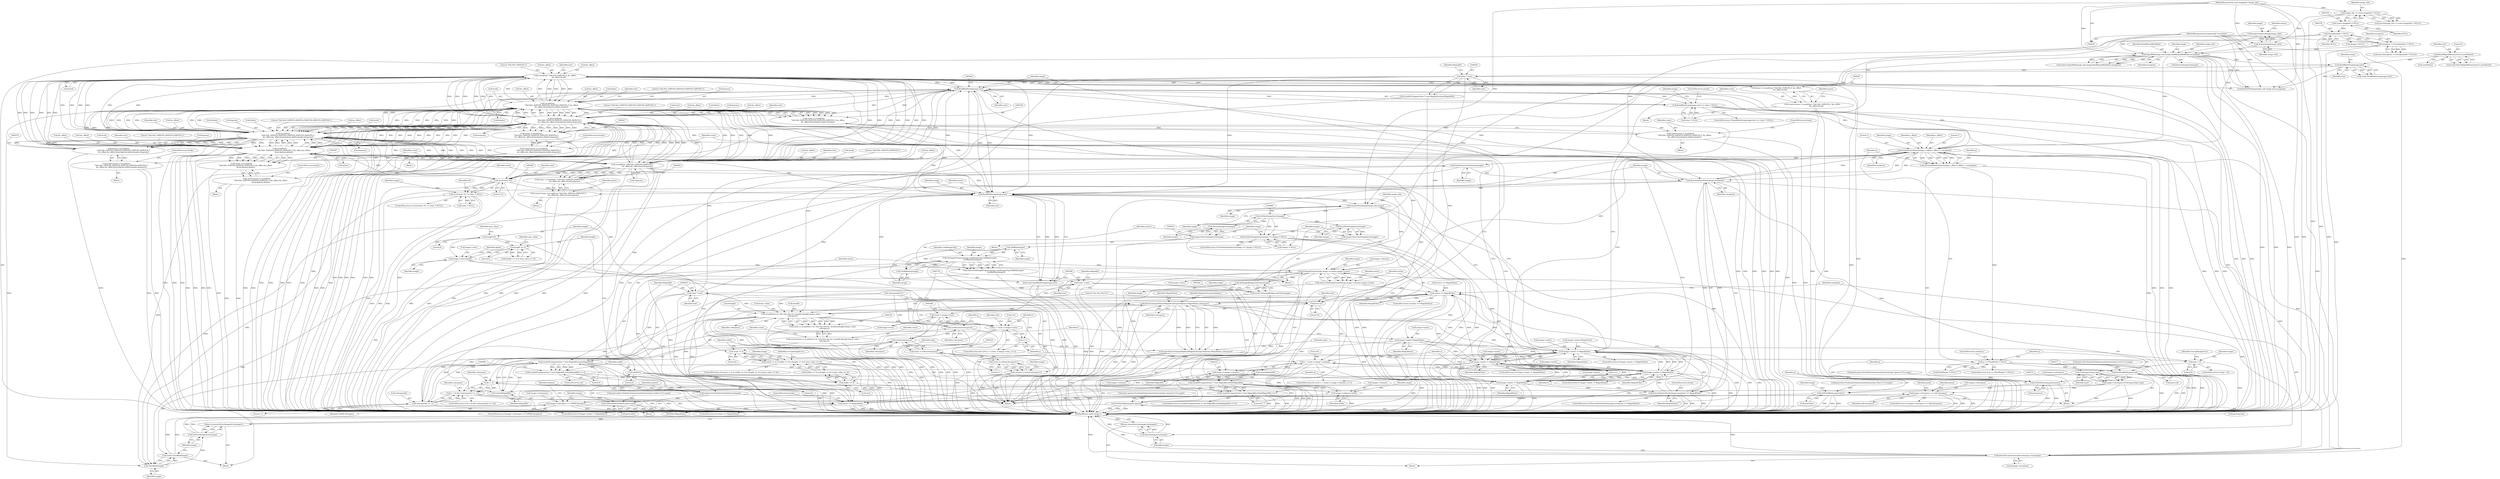 digraph "0_ImageMagick_f6e9d0d9955e85bdd7540b251cd50d598dacc5e6_67@API" {
"1000488" [label="(Call,sscanf(text,\"%ld,%ld: (%lf%*[%,]\",&x_offset,\n              &y_offset,&red))"];
"1000441" [label="(Call,ReadBlobString(image,text))"];
"1000772" [label="(Call,SyncAuthenticPixels(image,exception))"];
"1000714" [label="(Call,GetAuthenticPixels(image,x_offset,y_offset,1,1,exception))"];
"1000170" [label="(Call,OpenBlob(image_info,image,ReadBinaryBlobMode,exception))"];
"1000166" [label="(Call,AcquireImage(image_info))"];
"1000126" [label="(Call,image_info != (const ImageInfo *) NULL)"];
"1000103" [label="(MethodParameterIn,const ImageInfo *image_info)"];
"1000128" [label="(Call,(const ImageInfo *) NULL)"];
"1000164" [label="(Call,image=AcquireImage(image_info))"];
"1000153" [label="(Call,exception != (ExceptionInfo *) NULL)"];
"1000104" [label="(MethodParameterIn,ExceptionInfo *exception)"];
"1000155" [label="(Call,(ExceptionInfo *) NULL)"];
"1000752" [label="(Call,GetAuthenticIndexQueue(image))"];
"1000383" [label="(Call,SetImageBackgroundColor(image))"];
"1000295" [label="(Call,SetImageExtent(image,image->columns,image->rows))"];
"1000779" [label="(Call,ReadBlobString(image,text))"];
"1000539" [label="(Call,sscanf(text,\n              \"%ld,%ld: (%lf%*[%,]%lf%*[%,]%lf%*[%,]%lf%*[%,]\",&x_offset,\n              &y_offset,&red,&green,&blue,&index))"];
"1000568" [label="(Call,sscanf(text,\n                  \"%ld,%ld: (%lf%*[%,]%lf%*[%,]%lf%*[%,]%lf%*[%,]\",\n                  &x_offset,&y_offset,&red,&green,&blue,&opacity))"];
"1000517" [label="(Call,sscanf(text,\n                  \"%ld,%ld: (%lf%*[%,]%lf%*[%,]%lf%*[%,]%lf%*[%,]%lf%*[%,]\",\n                  &x_offset,&y_offset,&red,&green,&blue,&index,&opacity))"];
"1000588" [label="(Call,sscanf(text,\n              \"%ld,%ld: (%lf%*[%,]%lf%*[%,]%lf%*[%,]\",&x_offset,&y_offset,\n               &red,&green,&blue))"];
"1000466" [label="(Call,sscanf(text,\"%ld,%ld: (%lf%*[%,]%lf%*[%,]\",\n                  &x_offset,&y_offset,&red,&opacity))"];
"1000488" [label="(Call,sscanf(text,\"%ld,%ld: (%lf%*[%,]\",&x_offset,\n              &y_offset,&red))"];
"1000604" [label="(Call,strchr(text,'%'))"];
"1000832" [label="(Call,(char *) text)"];
"1000785" [label="(Call,(char *) text)"];
"1000203" [label="(Call,(char *) text)"];
"1000197" [label="(Call,ReadBlobString(image,text))"];
"1000190" [label="(Call,ResetMagickMemory(text,0,sizeof(text)))"];
"1000818" [label="(Call,SetImageProgress(image,LoadImagesTag,TellBlob(image),\n          GetBlobSize(image)))"];
"1000823" [label="(Call,GetBlobSize(image))"];
"1000821" [label="(Call,TellBlob(image))"];
"1000812" [label="(Call,image=SyncNextImageInList(image))"];
"1000814" [label="(Call,SyncNextImageInList(image))"];
"1000798" [label="(Call,GetNextImageInList(image))"];
"1000793" [label="(Call,AcquireNextImage(image_info,image))"];
"1000266" [label="(Call,image->columns=width)"];
"1000218" [label="(Call,width=0)"];
"1000253" [label="(Call,width == 0)"];
"1000271" [label="(Call,image->rows=height)"];
"1000221" [label="(Call,height=0)"];
"1000257" [label="(Call,height == 0)"];
"1000440" [label="(Call,ReadBlobString(image,text) == (char *) NULL)"];
"1000464" [label="(Call,(ssize_t) sscanf(text,\"%ld,%ld: (%lf%*[%,]%lf%*[%,]\",\n                  &x_offset,&y_offset,&red,&opacity))"];
"1000462" [label="(Call,count=(ssize_t) sscanf(text,\"%ld,%ld: (%lf%*[%,]%lf%*[%,]\",\n                  &x_offset,&y_offset,&red,&opacity))"];
"1000486" [label="(Call,(ssize_t) sscanf(text,\"%ld,%ld: (%lf%*[%,]\",&x_offset,\n              &y_offset,&red))"];
"1000484" [label="(Call,count=(ssize_t) sscanf(text,\"%ld,%ld: (%lf%*[%,]\",&x_offset,\n              &y_offset,&red))"];
"1000515" [label="(Call,(ssize_t) sscanf(text,\n                  \"%ld,%ld: (%lf%*[%,]%lf%*[%,]%lf%*[%,]%lf%*[%,]%lf%*[%,]\",\n                  &x_offset,&y_offset,&red,&green,&blue,&index,&opacity))"];
"1000513" [label="(Call,count=(ssize_t) sscanf(text,\n                  \"%ld,%ld: (%lf%*[%,]%lf%*[%,]%lf%*[%,]%lf%*[%,]%lf%*[%,]\",\n                  &x_offset,&y_offset,&red,&green,&blue,&index,&opacity))"];
"1000537" [label="(Call,(ssize_t) sscanf(text,\n              \"%ld,%ld: (%lf%*[%,]%lf%*[%,]%lf%*[%,]%lf%*[%,]\",&x_offset,\n              &y_offset,&red,&green,&blue,&index))"];
"1000535" [label="(Call,count=(ssize_t) sscanf(text,\n              \"%ld,%ld: (%lf%*[%,]%lf%*[%,]%lf%*[%,]%lf%*[%,]\",&x_offset,\n              &y_offset,&red,&green,&blue,&index))"];
"1000566" [label="(Call,(ssize_t) sscanf(text,\n                  \"%ld,%ld: (%lf%*[%,]%lf%*[%,]%lf%*[%,]%lf%*[%,]\",\n                  &x_offset,&y_offset,&red,&green,&blue,&opacity))"];
"1000564" [label="(Call,count=(ssize_t) sscanf(text,\n                  \"%ld,%ld: (%lf%*[%,]%lf%*[%,]%lf%*[%,]%lf%*[%,]\",\n                  &x_offset,&y_offset,&red,&green,&blue,&opacity))"];
"1000586" [label="(Call,(ssize_t) sscanf(text,\n              \"%ld,%ld: (%lf%*[%,]%lf%*[%,]%lf%*[%,]\",&x_offset,&y_offset,\n               &red,&green,&blue))"];
"1000584" [label="(Call,count=(ssize_t) sscanf(text,\n              \"%ld,%ld: (%lf%*[%,]%lf%*[%,]%lf%*[%,]\",&x_offset,&y_offset,\n               &red,&green,&blue))"];
"1000603" [label="(Call,strchr(text,'%') != (char *) NULL)"];
"1000293" [label="(Call,status=SetImageExtent(image,image->columns,image->rows))"];
"1000304" [label="(Call,status == MagickFalse)"];
"1000327" [label="(Call,image->matte=MagickFalse)"];
"1000456" [label="(Call,image->matte != MagickFalse)"];
"1000507" [label="(Call,image->matte != MagickFalse)"];
"1000558" [label="(Call,image->matte != MagickFalse)"];
"1000760" [label="(Call,image->matte != MagickFalse)"];
"1000771" [label="(Call,SyncAuthenticPixels(image,exception) == MagickFalse)"];
"1000826" [label="(Call,status == MagickFalse)"];
"1000355" [label="(Call,ParseCommandOption(MagickColorspaceOptions,MagickFalse,colorspace))"];
"1000235" [label="(Call,sscanf(text+32,\"%lu,%lu,%lu,%s\",&width,&height,&max_value,\n      colorspace))"];
"1000233" [label="(Call,(ssize_t) sscanf(text+32,\"%lu,%lu,%lu,%s\",&width,&height,&max_value,\n      colorspace))"];
"1000231" [label="(Call,count=(ssize_t) sscanf(text+32,\"%lu,%lu,%lu,%s\",&width,&height,&max_value,\n      colorspace))"];
"1000249" [label="(Call,count != 4)"];
"1000248" [label="(Call,(count != 4) || (width == 0) || (height == 0) || (max_value == 0))"];
"1000317" [label="(Call,LocaleLower(colorspace))"];
"1000324" [label="(Call,strlen(colorspace))"];
"1000322" [label="(Call,(ssize_t) strlen(colorspace))"];
"1000321" [label="(Call,(ssize_t) strlen(colorspace)-1)"];
"1000319" [label="(Call,i=(ssize_t) strlen(colorspace)-1)"];
"1000334" [label="(Call,i > 0)"];
"1000333" [label="(Call,(i > 0) && (colorspace[i] == 'a'))"];
"1000337" [label="(Call,colorspace[i] == 'a')"];
"1000353" [label="(Call,type=ParseCommandOption(MagickColorspaceOptions,MagickFalse,colorspace))"];
"1000360" [label="(Call,type < 0)"];
"1000370" [label="(Call,(ColorspaceType) type)"];
"1000366" [label="(Call,image->colorspace=(ColorspaceType) type)"];
"1000637" [label="(Call,image->colorspace == LabColorspace)"];
"1000744" [label="(Call,image->colorspace == CMYKColorspace)"];
"1000315" [label="(Call,DestroyImageList(image))"];
"1000314" [label="(Return,return(DestroyImageList(image));)"];
"1000381" [label="(Call,(void) SetImageBackgroundColor(image))"];
"1000397" [label="(Call,(ssize_t) image->rows)"];
"1000395" [label="(Call,y < (ssize_t) image->rows)"];
"1000402" [label="(Call,y++)"];
"1000431" [label="(Call,(ssize_t) image->columns)"];
"1000429" [label="(Call,x < (ssize_t) image->columns)"];
"1000436" [label="(Call,x++)"];
"1000777" [label="(Call,(void) ReadBlobString(image,text))"];
"1000784" [label="(Call,LocaleNCompare((char *) text,MagickID,strlen(MagickID)))"];
"1000783" [label="(Call,LocaleNCompare((char *) text,MagickID,strlen(MagickID)) == 0)"];
"1000836" [label="(Call,strlen(MagickID))"];
"1000831" [label="(Call,LocaleNCompare((char *) text,MagickID,strlen(MagickID)))"];
"1000789" [label="(Call,strlen(MagickID))"];
"1000830" [label="(Call,LocaleNCompare((char *) text,MagickID,strlen(MagickID)) == 0)"];
"1000236" [label="(Call,text+32)"];
"1000797" [label="(Call,GetNextImageInList(image) == (Image *) NULL)"];
"1000806" [label="(Call,DestroyImageList(image))"];
"1000804" [label="(Call,image=DestroyImageList(image))"];
"1000816" [label="(Call,status=SetImageProgress(image,LoadImagesTag,TellBlob(image),\n          GetBlobSize(image)))"];
"1000841" [label="(Call,CloseBlob(image))"];
"1000839" [label="(Call,(void) CloseBlob(image))"];
"1000844" [label="(Call,GetFirstImageInList(image))"];
"1000843" [label="(Return,return(GetFirstImageInList(image));)"];
"1000308" [label="(Call,InheritException(exception,&image->exception))"];
"1000712" [label="(Call,q=GetAuthenticPixels(image,x_offset,y_offset,1,1,exception))"];
"1000722" [label="(Call,q == (PixelPacket *) NULL)"];
"1000728" [label="(Call,SetPixelRed(q,pixel.red))"];
"1000733" [label="(Call,SetPixelGreen(q,pixel.green))"];
"1000738" [label="(Call,SetPixelBlue(q,pixel.blue))"];
"1000765" [label="(Call,SetPixelAlpha(q,pixel.opacity))"];
"1000750" [label="(Call,indexes=GetAuthenticIndexQueue(image))"];
"1000754" [label="(Call,SetPixelIndex(indexes,pixel.index))"];
"1000321" [label="(Call,(ssize_t) strlen(colorspace)-1)"];
"1000188" [label="(Call,(void) ResetMagickMemory(text,0,sizeof(text)))"];
"1000461" [label="(Block,)"];
"1000192" [label="(Literal,0)"];
"1000720" [label="(Identifier,exception)"];
"1000739" [label="(Identifier,q)"];
"1000724" [label="(Call,(PixelPacket *) NULL)"];
"1000205" [label="(Identifier,text)"];
"1000454" [label="(Block,)"];
"1000803" [label="(Block,)"];
"1000310" [label="(Call,&image->exception)"];
"1000231" [label="(Call,count=(ssize_t) sscanf(text+32,\"%lu,%lu,%lu,%s\",&width,&height,&max_value,\n      colorspace))"];
"1000270" [label="(Identifier,width)"];
"1000820" [label="(Identifier,LoadImagesTag)"];
"1000712" [label="(Call,q=GetAuthenticPixels(image,x_offset,y_offset,1,1,exception))"];
"1000569" [label="(Identifier,text)"];
"1000823" [label="(Call,GetBlobSize(image))"];
"1000746" [label="(Identifier,image)"];
"1000845" [label="(Identifier,image)"];
"1000722" [label="(Call,q == (PixelPacket *) NULL)"];
"1000606" [label="(Literal,'%')"];
"1000776" [label="(ControlStructure,break;)"];
"1000714" [label="(Call,GetAuthenticPixels(image,x_offset,y_offset,1,1,exception))"];
"1000471" [label="(Call,&y_offset)"];
"1000568" [label="(Call,sscanf(text,\n                  \"%ld,%ld: (%lf%*[%,]%lf%*[%,]%lf%*[%,]%lf%*[%,]\",\n                  &x_offset,&y_offset,&red,&green,&blue,&opacity))"];
"1000356" [label="(Identifier,MagickColorspaceOptions)"];
"1000770" [label="(ControlStructure,if (SyncAuthenticPixels(image,exception) == MagickFalse))"];
"1000762" [label="(Identifier,image)"];
"1000488" [label="(Call,sscanf(text,\"%ld,%ld: (%lf%*[%,]\",&x_offset,\n              &y_offset,&red))"];
"1000534" [label="(ControlStructure,break;)"];
"1000333" [label="(Call,(i > 0) && (colorspace[i] == 'a'))"];
"1000777" [label="(Call,(void) ReadBlobString(image,text))"];
"1000783" [label="(Call,LocaleNCompare((char *) text,MagickID,strlen(MagickID)) == 0)"];
"1000359" [label="(ControlStructure,if (type < 0))"];
"1000644" [label="(Identifier,green)"];
"1000566" [label="(Call,(ssize_t) sscanf(text,\n                  \"%ld,%ld: (%lf%*[%,]%lf%*[%,]%lf%*[%,]%lf%*[%,]\",\n                  &x_offset,&y_offset,&red,&green,&blue,&opacity))"];
"1000790" [label="(Identifier,MagickID)"];
"1000744" [label="(Call,image->colorspace == CMYKColorspace)"];
"1000827" [label="(Identifier,status)"];
"1000348" [label="(Call,image->matte=MagickTrue)"];
"1000493" [label="(Call,&y_offset)"];
"1000185" [label="(Call,(Image *) NULL)"];
"1000294" [label="(Identifier,status)"];
"1000570" [label="(Literal,\"%ld,%ld: (%lf%*[%,]%lf%*[%,]%lf%*[%,]%lf%*[%,]\")"];
"1000164" [label="(Call,image=AcquireImage(image_info))"];
"1000835" [label="(Identifier,MagickID)"];
"1000216" [label="(ControlStructure,do)"];
"1000306" [label="(Identifier,MagickFalse)"];
"1000822" [label="(Identifier,image)"];
"1000583" [label="(ControlStructure,break;)"];
"1000170" [label="(Call,OpenBlob(image_info,image,ReadBinaryBlobMode,exception))"];
"1000730" [label="(Call,pixel.red)"];
"1000636" [label="(ControlStructure,if (image->colorspace == LabColorspace))"];
"1000584" [label="(Call,count=(ssize_t) sscanf(text,\n              \"%ld,%ld: (%lf%*[%,]%lf%*[%,]%lf%*[%,]\",&x_offset,&y_offset,\n               &red,&green,&blue))"];
"1000826" [label="(Call,status == MagickFalse)"];
"1000540" [label="(Identifier,text)"];
"1000834" [label="(Identifier,text)"];
"1000718" [label="(Literal,1)"];
"1000251" [label="(Literal,4)"];
"1000206" [label="(Identifier,MagickID)"];
"1000556" [label="(Block,)"];
"1000581" [label="(Call,&opacity)"];
"1000591" [label="(Call,&x_offset)"];
"1000511" [label="(Identifier,MagickFalse)"];
"1000668" [label="(Call,pixel.green=ScaleAnyToQuantum((QuantumAny) (green+0.5),range))"];
"1000602" [label="(ControlStructure,if (strchr(text,'%') != (char *) NULL))"];
"1000541" [label="(Literal,\"%ld,%ld: (%lf%*[%,]%lf%*[%,]%lf%*[%,]%lf%*[%,]\")"];
"1000612" [label="(Identifier,red)"];
"1000797" [label="(Call,GetNextImageInList(image) == (Image *) NULL)"];
"1000319" [label="(Call,i=(ssize_t) strlen(colorspace)-1)"];
"1000799" [label="(Identifier,image)"];
"1000307" [label="(Block,)"];
"1000518" [label="(Identifier,text)"];
"1000464" [label="(Call,(ssize_t) sscanf(text,\"%ld,%ld: (%lf%*[%,]%lf%*[%,]\",\n                  &x_offset,&y_offset,&red,&opacity))"];
"1000784" [label="(Call,LocaleNCompare((char *) text,MagickID,strlen(MagickID)))"];
"1000505" [label="(Block,)"];
"1000326" [label="(Literal,1)"];
"1000438" [label="(Block,)"];
"1000441" [label="(Call,ReadBlobString(image,text))"];
"1000490" [label="(Literal,\"%ld,%ld: (%lf%*[%,]\")"];
"1000345" [label="(Identifier,colorspace)"];
"1000221" [label="(Call,height=0)"];
"1000456" [label="(Call,image->matte != MagickFalse)"];
"1000798" [label="(Call,GetNextImageInList(image))"];
"1000800" [label="(Call,(Image *) NULL)"];
"1000336" [label="(Literal,0)"];
"1000557" [label="(ControlStructure,if (image->matte != MagickFalse))"];
"1000779" [label="(Call,ReadBlobString(image,text))"];
"1000247" [label="(ControlStructure,if ((count != 4) || (width == 0) || (height == 0) || (max_value == 0)))"];
"1000173" [label="(Identifier,ReadBinaryBlobMode)"];
"1000756" [label="(Call,pixel.index)"];
"1000723" [label="(Identifier,q)"];
"1000593" [label="(Call,&y_offset)"];
"1000191" [label="(Identifier,text)"];
"1000728" [label="(Call,SetPixelRed(q,pixel.red))"];
"1000782" [label="(ControlStructure,if (LocaleNCompare((char *) text,MagickID,strlen(MagickID)) == 0))"];
"1000605" [label="(Identifier,text)"];
"1000753" [label="(Identifier,image)"];
"1000439" [label="(ControlStructure,if (ReadBlobString(image,text) == (char *) NULL))"];
"1000486" [label="(Call,(ssize_t) sscanf(text,\"%ld,%ld: (%lf%*[%,]\",&x_offset,\n              &y_offset,&red))"];
"1000381" [label="(Call,(void) SetImageBackgroundColor(image))"];
"1000266" [label="(Call,image->columns=width)"];
"1000235" [label="(Call,sscanf(text+32,\"%lu,%lu,%lu,%s\",&width,&height,&max_value,\n      colorspace))"];
"1000759" [label="(ControlStructure,if (image->matte != MagickFalse))"];
"1000426" [label="(Call,x=0)"];
"1000257" [label="(Call,height == 0)"];
"1000520" [label="(Call,&x_offset)"];
"1000506" [label="(ControlStructure,if (image->matte != MagickFalse))"];
"1000819" [label="(Identifier,image)"];
"1000793" [label="(Call,AcquireNextImage(image_info,image))"];
"1000564" [label="(Call,count=(ssize_t) sscanf(text,\n                  \"%ld,%ld: (%lf%*[%,]%lf%*[%,]%lf%*[%,]%lf%*[%,]\",\n                  &x_offset,&y_offset,&red,&green,&blue,&opacity))"];
"1000440" [label="(Call,ReadBlobString(image,text) == (char *) NULL)"];
"1000760" [label="(Call,image->matte != MagickFalse)"];
"1000128" [label="(Call,(const ImageInfo *) NULL)"];
"1000539" [label="(Call,sscanf(text,\n              \"%ld,%ld: (%lf%*[%,]%lf%*[%,]%lf%*[%,]%lf%*[%,]\",&x_offset,\n              &y_offset,&red,&green,&blue,&index))"];
"1000172" [label="(Identifier,image)"];
"1000256" [label="(Call,(height == 0) || (max_value == 0))"];
"1000250" [label="(Identifier,count)"];
"1000431" [label="(Call,(ssize_t) image->columns)"];
"1000785" [label="(Call,(char *) text)"];
"1000304" [label="(Call,status == MagickFalse)"];
"1000355" [label="(Call,ParseCommandOption(MagickColorspaceOptions,MagickFalse,colorspace))"];
"1000314" [label="(Return,return(DestroyImageList(image));)"];
"1000743" [label="(ControlStructure,if (image->colorspace == CMYKColorspace))"];
"1000258" [label="(Identifier,height)"];
"1000715" [label="(Identifier,image)"];
"1000729" [label="(Identifier,q)"];
"1000817" [label="(Identifier,status)"];
"1000740" [label="(Call,pixel.blue)"];
"1000450" [label="(Identifier,image)"];
"1000318" [label="(Identifier,colorspace)"];
"1000316" [label="(Identifier,image)"];
"1000397" [label="(Call,(ssize_t) image->rows)"];
"1000370" [label="(Call,(ColorspaceType) type)"];
"1000774" [label="(Identifier,exception)"];
"1000754" [label="(Call,SetPixelIndex(indexes,pixel.index))"];
"1000308" [label="(Call,InheritException(exception,&image->exception))"];
"1000171" [label="(Identifier,image_info)"];
"1000361" [label="(Identifier,type)"];
"1000366" [label="(Call,image->colorspace=(ColorspaceType) type)"];
"1000734" [label="(Identifier,q)"];
"1000562" [label="(Identifier,MagickFalse)"];
"1000548" [label="(Call,&green)"];
"1000463" [label="(Identifier,count)"];
"1000546" [label="(Call,&red)"];
"1000168" [label="(Call,status=OpenBlob(image_info,image,ReadBinaryBlobMode,exception))"];
"1000233" [label="(Call,(ssize_t) sscanf(text+32,\"%lu,%lu,%lu,%s\",&width,&height,&max_value,\n      colorspace))"];
"1000830" [label="(Call,LocaleNCompare((char *) text,MagickID,strlen(MagickID)) == 0)"];
"1000190" [label="(Call,ResetMagickMemory(text,0,sizeof(text)))"];
"1000804" [label="(Call,image=DestroyImageList(image))"];
"1000530" [label="(Call,&index)"];
"1000639" [label="(Identifier,image)"];
"1000495" [label="(Call,&red)"];
"1000795" [label="(Identifier,image)"];
"1000604" [label="(Call,strchr(text,'%'))"];
"1000353" [label="(Call,type=ParseCommandOption(MagickColorspaceOptions,MagickFalse,colorspace))"];
"1000765" [label="(Call,SetPixelAlpha(q,pixel.opacity))"];
"1000193" [label="(Call,sizeof(text))"];
"1000641" [label="(Identifier,LabColorspace)"];
"1000295" [label="(Call,SetImageExtent(image,image->columns,image->rows))"];
"1000599" [label="(Call,&blue)"];
"1000169" [label="(Identifier,status)"];
"1000447" [label="(ControlStructure,break;)"];
"1000836" [label="(Call,strlen(MagickID))"];
"1000771" [label="(Call,SyncAuthenticPixels(image,exception) == MagickFalse)"];
"1000236" [label="(Call,text+32)"];
"1000469" [label="(Call,&x_offset)"];
"1000253" [label="(Call,width == 0)"];
"1000761" [label="(Call,image->matte)"];
"1000383" [label="(Call,SetImageBackgroundColor(image))"];
"1000733" [label="(Call,SetPixelGreen(q,pixel.green))"];
"1000491" [label="(Call,&x_offset)"];
"1000601" [label="(ControlStructure,break;)"];
"1000638" [label="(Call,image->colorspace)"];
"1000512" [label="(Block,)"];
"1000575" [label="(Call,&red)"];
"1000367" [label="(Call,image->colorspace)"];
"1000152" [label="(Call,assert(exception != (ExceptionInfo *) NULL))"];
"1000536" [label="(Identifier,count)"];
"1000787" [label="(Identifier,text)"];
"1000517" [label="(Call,sscanf(text,\n                  \"%ld,%ld: (%lf%*[%,]%lf%*[%,]%lf%*[%,]%lf%*[%,]%lf%*[%,]\",\n                  &x_offset,&y_offset,&red,&green,&blue,&index,&opacity))"];
"1000751" [label="(Identifier,indexes)"];
"1000749" [label="(Block,)"];
"1000386" [label="(Identifier,range)"];
"1000824" [label="(Identifier,image)"];
"1000338" [label="(Call,colorspace[i])"];
"1000154" [label="(Identifier,exception)"];
"1000222" [label="(Identifier,height)"];
"1000364" [label="(Identifier,CorruptImageError)"];
"1000303" [label="(ControlStructure,if (status == MagickFalse))"];
"1000532" [label="(Call,&opacity)"];
"1000425" [label="(ControlStructure,for (x=0; x < (ssize_t) image->columns; x++))"];
"1000199" [label="(Identifier,text)"];
"1000813" [label="(Identifier,image)"];
"1000341" [label="(Literal,'a')"];
"1000701" [label="(Call,pixel.opacity=ScaleAnyToQuantum((QuantumAny) (opacity+0.5),range))"];
"1000309" [label="(Identifier,exception)"];
"1000202" [label="(Call,LocaleNCompare((char *) text,MagickID,strlen(MagickID)))"];
"1000595" [label="(Call,&red)"];
"1000513" [label="(Call,count=(ssize_t) sscanf(text,\n                  \"%ld,%ld: (%lf%*[%,]%lf%*[%,]%lf%*[%,]%lf%*[%,]%lf%*[%,]\",\n                  &x_offset,&y_offset,&red,&green,&blue,&index,&opacity))"];
"1000271" [label="(Call,image->rows=height)"];
"1000514" [label="(Identifier,count)"];
"1000794" [label="(Identifier,image_info)"];
"1000559" [label="(Call,image->matte)"];
"1000573" [label="(Call,&y_offset)"];
"1000293" [label="(Call,status=SetImageExtent(image,image->columns,image->rows))"];
"1000368" [label="(Identifier,image)"];
"1000127" [label="(Identifier,image_info)"];
"1000603" [label="(Call,strchr(text,'%') != (char *) NULL)"];
"1000331" [label="(Identifier,MagickFalse)"];
"1000579" [label="(Call,&blue)"];
"1000526" [label="(Call,&green)"];
"1000255" [label="(Literal,0)"];
"1000335" [label="(Identifier,i)"];
"1000637" [label="(Call,image->colorspace == LabColorspace)"];
"1000788" [label="(Identifier,MagickID)"];
"1000343" [label="(Call,colorspace[i]='\0')"];
"1000508" [label="(Call,image->matte)"];
"1000324" [label="(Call,strlen(colorspace))"];
"1000223" [label="(Literal,0)"];
"1000217" [label="(Block,)"];
"1000528" [label="(Call,&blue)"];
"1000165" [label="(Identifier,image)"];
"1000738" [label="(Call,SetPixelBlue(q,pixel.blue))"];
"1000104" [label="(MethodParameterIn,ExceptionInfo *exception)"];
"1000812" [label="(Call,image=SyncNextImageInList(image))"];
"1000267" [label="(Call,image->columns)"];
"1000554" [label="(ControlStructure,break;)"];
"1000437" [label="(Identifier,x)"];
"1000317" [label="(Call,LocaleLower(colorspace))"];
"1000721" [label="(ControlStructure,if (q == (PixelPacket *) NULL))"];
"1000242" [label="(Call,&height)"];
"1000399" [label="(Call,image->rows)"];
"1000244" [label="(Call,&max_value)"];
"1000238" [label="(Literal,32)"];
"1000498" [label="(Identifier,green)"];
"1000411" [label="(Identifier,red)"];
"1000588" [label="(Call,sscanf(text,\n              \"%ld,%ld: (%lf%*[%,]%lf%*[%,]%lf%*[%,]\",&x_offset,&y_offset,\n               &red,&green,&blue))"];
"1000821" [label="(Call,TellBlob(image))"];
"1000552" [label="(Call,&index)"];
"1000717" [label="(Identifier,y_offset)"];
"1000261" [label="(Identifier,max_value)"];
"1000484" [label="(Call,count=(ssize_t) sscanf(text,\"%ld,%ld: (%lf%*[%,]\",&x_offset,\n              &y_offset,&red))"];
"1000838" [label="(Literal,0)"];
"1000203" [label="(Call,(char *) text)"];
"1000577" [label="(Call,&green)"];
"1000396" [label="(Identifier,y)"];
"1000460" [label="(Identifier,MagickFalse)"];
"1000507" [label="(Call,image->matte != MagickFalse)"];
"1000767" [label="(Call,pixel.opacity)"];
"1000296" [label="(Identifier,image)"];
"1000153" [label="(Call,exception != (ExceptionInfo *) NULL)"];
"1000766" [label="(Identifier,q)"];
"1000844" [label="(Call,GetFirstImageInList(image))"];
"1000442" [label="(Identifier,image)"];
"1000467" [label="(Identifier,text)"];
"1000358" [label="(Identifier,colorspace)"];
"1000842" [label="(Identifier,image)"];
"1000337" [label="(Call,colorspace[i] == 'a')"];
"1000126" [label="(Call,image_info != (const ImageInfo *) NULL)"];
"1000589" [label="(Identifier,text)"];
"1000403" [label="(Identifier,y)"];
"1000237" [label="(Identifier,text)"];
"1000657" [label="(Call,pixel.red=ScaleAnyToQuantum((QuantumAny) (red+0.5),range))"];
"1000752" [label="(Call,GetAuthenticIndexQueue(image))"];
"1000679" [label="(Call,pixel.blue=ScaleAnyToQuantum((QuantumAny) (blue+0.5),range))"];
"1000831" [label="(Call,LocaleNCompare((char *) text,MagickID,strlen(MagickID)))"];
"1000275" [label="(Identifier,height)"];
"1000814" [label="(Call,SyncNextImageInList(image))"];
"1000362" [label="(Literal,0)"];
"1000182" [label="(Call,DestroyImageList(image))"];
"1000325" [label="(Identifier,colorspace)"];
"1000735" [label="(Call,pixel.green)"];
"1000332" [label="(ControlStructure,if ((i > 0) && (colorspace[i] == 'a')))"];
"1000392" [label="(Call,y=0)"];
"1000828" [label="(Identifier,MagickFalse)"];
"1000339" [label="(Identifier,colorspace)"];
"1000130" [label="(Identifier,NULL)"];
"1000372" [label="(Identifier,type)"];
"1000542" [label="(Call,&x_offset)"];
"1000745" [label="(Call,image->colorspace)"];
"1000843" [label="(Return,return(GetFirstImageInList(image));)"];
"1000473" [label="(Call,&red)"];
"1000273" [label="(Identifier,image)"];
"1000240" [label="(Call,&width)"];
"1000796" [label="(ControlStructure,if (GetNextImageInList(image) == (Image *) NULL))"];
"1000354" [label="(Identifier,type)"];
"1000544" [label="(Call,&y_offset)"];
"1000825" [label="(ControlStructure,if (status == MagickFalse))"];
"1000219" [label="(Identifier,width)"];
"1000443" [label="(Identifier,text)"];
"1000125" [label="(Call,assert(image_info != (const ImageInfo *) NULL))"];
"1000519" [label="(Literal,\"%ld,%ld: (%lf%*[%,]%lf%*[%,]%lf%*[%,]%lf%*[%,]%lf%*[%,]\")"];
"1000792" [label="(Block,)"];
"1000105" [label="(Block,)"];
"1000535" [label="(Call,count=(ssize_t) sscanf(text,\n              \"%ld,%ld: (%lf%*[%,]%lf%*[%,]%lf%*[%,]%lf%*[%,]\",&x_offset,\n              &y_offset,&red,&green,&blue,&index))"];
"1000327" [label="(Call,image->matte=MagickFalse)"];
"1000537" [label="(Call,(ssize_t) sscanf(text,\n              \"%ld,%ld: (%lf%*[%,]%lf%*[%,]%lf%*[%,]%lf%*[%,]\",&x_offset,\n              &y_offset,&red,&green,&blue,&index))"];
"1000585" [label="(Identifier,count)"];
"1000300" [label="(Call,image->rows)"];
"1000829" [label="(ControlStructure,break;)"];
"1000166" [label="(Call,AcquireImage(image_info))"];
"1000328" [label="(Call,image->matte)"];
"1000211" [label="(Call,ReadTEXTImage(image_info,image,text,exception))"];
"1000565" [label="(Identifier,count)"];
"1000232" [label="(Identifier,count)"];
"1000781" [label="(Identifier,text)"];
"1000391" [label="(ControlStructure,for (y=0; y < (ssize_t) image->rows; y++))"];
"1000764" [label="(Identifier,MagickFalse)"];
"1000716" [label="(Identifier,x_offset)"];
"1000563" [label="(Block,)"];
"1000457" [label="(Call,image->matte)"];
"1000239" [label="(Literal,\"%lu,%lu,%lu,%s\")"];
"1000775" [label="(Identifier,MagickFalse)"];
"1000590" [label="(Literal,\"%ld,%ld: (%lf%*[%,]%lf%*[%,]%lf%*[%,]\")"];
"1000597" [label="(Call,&green)"];
"1000719" [label="(Literal,1)"];
"1000320" [label="(Identifier,i)"];
"1000791" [label="(Literal,0)"];
"1000246" [label="(Identifier,colorspace)"];
"1000755" [label="(Identifier,indexes)"];
"1000384" [label="(Identifier,image)"];
"1000322" [label="(Call,(ssize_t) strlen(colorspace))"];
"1000249" [label="(Call,count != 4)"];
"1000429" [label="(Call,x < (ssize_t) image->columns)"];
"1000659" [label="(Identifier,pixel)"];
"1000748" [label="(Identifier,CMYKColorspace)"];
"1000395" [label="(Call,y < (ssize_t) image->rows)"];
"1000455" [label="(ControlStructure,if (image->matte != MagickFalse))"];
"1000772" [label="(Call,SyncAuthenticPixels(image,exception))"];
"1000832" [label="(Call,(char *) text)"];
"1000515" [label="(Call,(ssize_t) sscanf(text,\n                  \"%ld,%ld: (%lf%*[%,]%lf%*[%,]%lf%*[%,]%lf%*[%,]%lf%*[%,]\",\n                  &x_offset,&y_offset,&red,&green,&blue,&index,&opacity))"];
"1000789" [label="(Call,strlen(MagickID))"];
"1000402" [label="(Call,y++)"];
"1000430" [label="(Identifier,x)"];
"1000571" [label="(Call,&x_offset)"];
"1000444" [label="(Call,(char *) NULL)"];
"1000248" [label="(Call,(count != 4) || (width == 0) || (height == 0) || (max_value == 0))"];
"1000468" [label="(Literal,\"%ld,%ld: (%lf%*[%,]%lf%*[%,]\")"];
"1000254" [label="(Identifier,width)"];
"1000550" [label="(Call,&blue)"];
"1000815" [label="(Identifier,image)"];
"1000466" [label="(Call,sscanf(text,\"%ld,%ld: (%lf%*[%,]%lf%*[%,]\",\n                  &x_offset,&y_offset,&red,&opacity))"];
"1000174" [label="(Identifier,exception)"];
"1000750" [label="(Call,indexes=GetAuthenticIndexQueue(image))"];
"1000780" [label="(Identifier,image)"];
"1000837" [label="(Identifier,MagickID)"];
"1000816" [label="(Call,status=SetImageProgress(image,LoadImagesTag,TellBlob(image),\n          GetBlobSize(image)))"];
"1000727" [label="(ControlStructure,continue;)"];
"1000846" [label="(MethodReturn,static Image *)"];
"1000272" [label="(Call,image->rows)"];
"1000818" [label="(Call,SetImageProgress(image,LoadImagesTag,TellBlob(image),\n          GetBlobSize(image)))"];
"1000329" [label="(Identifier,image)"];
"1000478" [label="(Identifier,green)"];
"1000485" [label="(Identifier,count)"];
"1000360" [label="(Call,type < 0)"];
"1000522" [label="(Call,&y_offset)"];
"1000176" [label="(Call,status == MagickFalse)"];
"1000807" [label="(Identifier,image)"];
"1000586" [label="(Call,(ssize_t) sscanf(text,\n              \"%ld,%ld: (%lf%*[%,]%lf%*[%,]%lf%*[%,]\",&x_offset,&y_offset,\n               &red,&green,&blue))"];
"1000264" [label="(Identifier,CorruptImageError)"];
"1000278" [label="(Identifier,depth)"];
"1000607" [label="(Call,(char *) NULL)"];
"1000305" [label="(Identifier,status)"];
"1000167" [label="(Identifier,image_info)"];
"1000268" [label="(Identifier,image)"];
"1000475" [label="(Call,&opacity)"];
"1000357" [label="(Identifier,MagickFalse)"];
"1000220" [label="(Literal,0)"];
"1000713" [label="(Identifier,q)"];
"1000433" [label="(Call,image->columns)"];
"1000103" [label="(MethodParameterIn,const ImageInfo *image_info)"];
"1000690" [label="(Call,pixel.index=ScaleAnyToQuantum((QuantumAny) (index+0.5),range))"];
"1000197" [label="(Call,ReadBlobString(image,text))"];
"1000157" [label="(Identifier,NULL)"];
"1000489" [label="(Identifier,text)"];
"1000334" [label="(Call,i > 0)"];
"1000155" [label="(Call,(ExceptionInfo *) NULL)"];
"1000252" [label="(Call,(width == 0) || (height == 0) || (max_value == 0))"];
"1000524" [label="(Call,&red)"];
"1000218" [label="(Call,width=0)"];
"1000841" [label="(Call,CloseBlob(image))"];
"1000315" [label="(Call,DestroyImageList(image))"];
"1000462" [label="(Call,count=(ssize_t) sscanf(text,\"%ld,%ld: (%lf%*[%,]%lf%*[%,]\",\n                  &x_offset,&y_offset,&red,&opacity))"];
"1000225" [label="(Identifier,max_value)"];
"1000558" [label="(Call,image->matte != MagickFalse)"];
"1000773" [label="(Identifier,image)"];
"1000195" [label="(Call,(void) ReadBlobString(image,text))"];
"1000259" [label="(Literal,0)"];
"1000805" [label="(Identifier,image)"];
"1000198" [label="(Identifier,image)"];
"1000297" [label="(Call,image->columns)"];
"1000436" [label="(Call,x++)"];
"1000806" [label="(Call,DestroyImageList(image))"];
"1000839" [label="(Call,(void) CloseBlob(image))"];
"1000488" -> "1000486"  [label="AST: "];
"1000488" -> "1000495"  [label="CFG: "];
"1000489" -> "1000488"  [label="AST: "];
"1000490" -> "1000488"  [label="AST: "];
"1000491" -> "1000488"  [label="AST: "];
"1000493" -> "1000488"  [label="AST: "];
"1000495" -> "1000488"  [label="AST: "];
"1000486" -> "1000488"  [label="CFG: "];
"1000488" -> "1000846"  [label="DDG: "];
"1000488" -> "1000846"  [label="DDG: "];
"1000488" -> "1000846"  [label="DDG: "];
"1000488" -> "1000846"  [label="DDG: "];
"1000488" -> "1000441"  [label="DDG: "];
"1000488" -> "1000466"  [label="DDG: "];
"1000488" -> "1000466"  [label="DDG: "];
"1000488" -> "1000466"  [label="DDG: "];
"1000488" -> "1000486"  [label="DDG: "];
"1000488" -> "1000486"  [label="DDG: "];
"1000488" -> "1000486"  [label="DDG: "];
"1000488" -> "1000486"  [label="DDG: "];
"1000488" -> "1000486"  [label="DDG: "];
"1000441" -> "1000488"  [label="DDG: "];
"1000568" -> "1000488"  [label="DDG: "];
"1000568" -> "1000488"  [label="DDG: "];
"1000568" -> "1000488"  [label="DDG: "];
"1000517" -> "1000488"  [label="DDG: "];
"1000517" -> "1000488"  [label="DDG: "];
"1000517" -> "1000488"  [label="DDG: "];
"1000539" -> "1000488"  [label="DDG: "];
"1000539" -> "1000488"  [label="DDG: "];
"1000539" -> "1000488"  [label="DDG: "];
"1000588" -> "1000488"  [label="DDG: "];
"1000588" -> "1000488"  [label="DDG: "];
"1000588" -> "1000488"  [label="DDG: "];
"1000466" -> "1000488"  [label="DDG: "];
"1000466" -> "1000488"  [label="DDG: "];
"1000466" -> "1000488"  [label="DDG: "];
"1000488" -> "1000517"  [label="DDG: "];
"1000488" -> "1000517"  [label="DDG: "];
"1000488" -> "1000517"  [label="DDG: "];
"1000488" -> "1000539"  [label="DDG: "];
"1000488" -> "1000539"  [label="DDG: "];
"1000488" -> "1000539"  [label="DDG: "];
"1000488" -> "1000568"  [label="DDG: "];
"1000488" -> "1000568"  [label="DDG: "];
"1000488" -> "1000568"  [label="DDG: "];
"1000488" -> "1000588"  [label="DDG: "];
"1000488" -> "1000588"  [label="DDG: "];
"1000488" -> "1000588"  [label="DDG: "];
"1000488" -> "1000604"  [label="DDG: "];
"1000488" -> "1000779"  [label="DDG: "];
"1000441" -> "1000440"  [label="AST: "];
"1000441" -> "1000443"  [label="CFG: "];
"1000442" -> "1000441"  [label="AST: "];
"1000443" -> "1000441"  [label="AST: "];
"1000445" -> "1000441"  [label="CFG: "];
"1000441" -> "1000846"  [label="DDG: "];
"1000441" -> "1000440"  [label="DDG: "];
"1000441" -> "1000440"  [label="DDG: "];
"1000772" -> "1000441"  [label="DDG: "];
"1000714" -> "1000441"  [label="DDG: "];
"1000383" -> "1000441"  [label="DDG: "];
"1000539" -> "1000441"  [label="DDG: "];
"1000588" -> "1000441"  [label="DDG: "];
"1000466" -> "1000441"  [label="DDG: "];
"1000517" -> "1000441"  [label="DDG: "];
"1000604" -> "1000441"  [label="DDG: "];
"1000568" -> "1000441"  [label="DDG: "];
"1000832" -> "1000441"  [label="DDG: "];
"1000203" -> "1000441"  [label="DDG: "];
"1000441" -> "1000466"  [label="DDG: "];
"1000441" -> "1000517"  [label="DDG: "];
"1000441" -> "1000539"  [label="DDG: "];
"1000441" -> "1000568"  [label="DDG: "];
"1000441" -> "1000588"  [label="DDG: "];
"1000441" -> "1000714"  [label="DDG: "];
"1000441" -> "1000779"  [label="DDG: "];
"1000441" -> "1000779"  [label="DDG: "];
"1000441" -> "1000841"  [label="DDG: "];
"1000772" -> "1000771"  [label="AST: "];
"1000772" -> "1000774"  [label="CFG: "];
"1000773" -> "1000772"  [label="AST: "];
"1000774" -> "1000772"  [label="AST: "];
"1000775" -> "1000772"  [label="CFG: "];
"1000772" -> "1000846"  [label="DDG: "];
"1000772" -> "1000308"  [label="DDG: "];
"1000772" -> "1000714"  [label="DDG: "];
"1000772" -> "1000771"  [label="DDG: "];
"1000772" -> "1000771"  [label="DDG: "];
"1000714" -> "1000772"  [label="DDG: "];
"1000714" -> "1000772"  [label="DDG: "];
"1000752" -> "1000772"  [label="DDG: "];
"1000104" -> "1000772"  [label="DDG: "];
"1000772" -> "1000779"  [label="DDG: "];
"1000772" -> "1000841"  [label="DDG: "];
"1000714" -> "1000712"  [label="AST: "];
"1000714" -> "1000720"  [label="CFG: "];
"1000715" -> "1000714"  [label="AST: "];
"1000716" -> "1000714"  [label="AST: "];
"1000717" -> "1000714"  [label="AST: "];
"1000718" -> "1000714"  [label="AST: "];
"1000719" -> "1000714"  [label="AST: "];
"1000720" -> "1000714"  [label="AST: "];
"1000712" -> "1000714"  [label="CFG: "];
"1000714" -> "1000846"  [label="DDG: "];
"1000714" -> "1000846"  [label="DDG: "];
"1000714" -> "1000846"  [label="DDG: "];
"1000714" -> "1000295"  [label="DDG: "];
"1000714" -> "1000308"  [label="DDG: "];
"1000714" -> "1000712"  [label="DDG: "];
"1000714" -> "1000712"  [label="DDG: "];
"1000714" -> "1000712"  [label="DDG: "];
"1000714" -> "1000712"  [label="DDG: "];
"1000714" -> "1000712"  [label="DDG: "];
"1000170" -> "1000714"  [label="DDG: "];
"1000104" -> "1000714"  [label="DDG: "];
"1000714" -> "1000752"  [label="DDG: "];
"1000714" -> "1000779"  [label="DDG: "];
"1000714" -> "1000841"  [label="DDG: "];
"1000170" -> "1000168"  [label="AST: "];
"1000170" -> "1000174"  [label="CFG: "];
"1000171" -> "1000170"  [label="AST: "];
"1000172" -> "1000170"  [label="AST: "];
"1000173" -> "1000170"  [label="AST: "];
"1000174" -> "1000170"  [label="AST: "];
"1000168" -> "1000170"  [label="CFG: "];
"1000170" -> "1000846"  [label="DDG: "];
"1000170" -> "1000846"  [label="DDG: "];
"1000170" -> "1000846"  [label="DDG: "];
"1000170" -> "1000168"  [label="DDG: "];
"1000170" -> "1000168"  [label="DDG: "];
"1000170" -> "1000168"  [label="DDG: "];
"1000170" -> "1000168"  [label="DDG: "];
"1000166" -> "1000170"  [label="DDG: "];
"1000103" -> "1000170"  [label="DDG: "];
"1000164" -> "1000170"  [label="DDG: "];
"1000153" -> "1000170"  [label="DDG: "];
"1000104" -> "1000170"  [label="DDG: "];
"1000170" -> "1000182"  [label="DDG: "];
"1000170" -> "1000197"  [label="DDG: "];
"1000170" -> "1000211"  [label="DDG: "];
"1000170" -> "1000211"  [label="DDG: "];
"1000170" -> "1000308"  [label="DDG: "];
"1000170" -> "1000793"  [label="DDG: "];
"1000166" -> "1000164"  [label="AST: "];
"1000166" -> "1000167"  [label="CFG: "];
"1000167" -> "1000166"  [label="AST: "];
"1000164" -> "1000166"  [label="CFG: "];
"1000166" -> "1000164"  [label="DDG: "];
"1000126" -> "1000166"  [label="DDG: "];
"1000103" -> "1000166"  [label="DDG: "];
"1000126" -> "1000125"  [label="AST: "];
"1000126" -> "1000128"  [label="CFG: "];
"1000127" -> "1000126"  [label="AST: "];
"1000128" -> "1000126"  [label="AST: "];
"1000125" -> "1000126"  [label="CFG: "];
"1000126" -> "1000846"  [label="DDG: "];
"1000126" -> "1000125"  [label="DDG: "];
"1000126" -> "1000125"  [label="DDG: "];
"1000103" -> "1000126"  [label="DDG: "];
"1000128" -> "1000126"  [label="DDG: "];
"1000103" -> "1000102"  [label="AST: "];
"1000103" -> "1000846"  [label="DDG: "];
"1000103" -> "1000211"  [label="DDG: "];
"1000103" -> "1000793"  [label="DDG: "];
"1000128" -> "1000130"  [label="CFG: "];
"1000129" -> "1000128"  [label="AST: "];
"1000130" -> "1000128"  [label="AST: "];
"1000128" -> "1000155"  [label="DDG: "];
"1000164" -> "1000105"  [label="AST: "];
"1000165" -> "1000164"  [label="AST: "];
"1000169" -> "1000164"  [label="CFG: "];
"1000164" -> "1000846"  [label="DDG: "];
"1000153" -> "1000152"  [label="AST: "];
"1000153" -> "1000155"  [label="CFG: "];
"1000154" -> "1000153"  [label="AST: "];
"1000155" -> "1000153"  [label="AST: "];
"1000152" -> "1000153"  [label="CFG: "];
"1000153" -> "1000846"  [label="DDG: "];
"1000153" -> "1000152"  [label="DDG: "];
"1000153" -> "1000152"  [label="DDG: "];
"1000104" -> "1000153"  [label="DDG: "];
"1000155" -> "1000153"  [label="DDG: "];
"1000104" -> "1000102"  [label="AST: "];
"1000104" -> "1000846"  [label="DDG: "];
"1000104" -> "1000211"  [label="DDG: "];
"1000104" -> "1000308"  [label="DDG: "];
"1000155" -> "1000157"  [label="CFG: "];
"1000156" -> "1000155"  [label="AST: "];
"1000157" -> "1000155"  [label="AST: "];
"1000155" -> "1000846"  [label="DDG: "];
"1000155" -> "1000185"  [label="DDG: "];
"1000155" -> "1000444"  [label="DDG: "];
"1000155" -> "1000800"  [label="DDG: "];
"1000752" -> "1000750"  [label="AST: "];
"1000752" -> "1000753"  [label="CFG: "];
"1000753" -> "1000752"  [label="AST: "];
"1000750" -> "1000752"  [label="CFG: "];
"1000752" -> "1000750"  [label="DDG: "];
"1000383" -> "1000381"  [label="AST: "];
"1000383" -> "1000384"  [label="CFG: "];
"1000384" -> "1000383"  [label="AST: "];
"1000381" -> "1000383"  [label="CFG: "];
"1000383" -> "1000381"  [label="DDG: "];
"1000295" -> "1000383"  [label="DDG: "];
"1000383" -> "1000779"  [label="DDG: "];
"1000295" -> "1000293"  [label="AST: "];
"1000295" -> "1000300"  [label="CFG: "];
"1000296" -> "1000295"  [label="AST: "];
"1000297" -> "1000295"  [label="AST: "];
"1000300" -> "1000295"  [label="AST: "];
"1000293" -> "1000295"  [label="CFG: "];
"1000295" -> "1000846"  [label="DDG: "];
"1000295" -> "1000846"  [label="DDG: "];
"1000295" -> "1000293"  [label="DDG: "];
"1000295" -> "1000293"  [label="DDG: "];
"1000295" -> "1000293"  [label="DDG: "];
"1000779" -> "1000295"  [label="DDG: "];
"1000818" -> "1000295"  [label="DDG: "];
"1000197" -> "1000295"  [label="DDG: "];
"1000266" -> "1000295"  [label="DDG: "];
"1000271" -> "1000295"  [label="DDG: "];
"1000295" -> "1000315"  [label="DDG: "];
"1000295" -> "1000397"  [label="DDG: "];
"1000295" -> "1000431"  [label="DDG: "];
"1000779" -> "1000777"  [label="AST: "];
"1000779" -> "1000781"  [label="CFG: "];
"1000780" -> "1000779"  [label="AST: "];
"1000781" -> "1000779"  [label="AST: "];
"1000777" -> "1000779"  [label="CFG: "];
"1000779" -> "1000777"  [label="DDG: "];
"1000779" -> "1000777"  [label="DDG: "];
"1000539" -> "1000779"  [label="DDG: "];
"1000588" -> "1000779"  [label="DDG: "];
"1000466" -> "1000779"  [label="DDG: "];
"1000517" -> "1000779"  [label="DDG: "];
"1000604" -> "1000779"  [label="DDG: "];
"1000568" -> "1000779"  [label="DDG: "];
"1000832" -> "1000779"  [label="DDG: "];
"1000203" -> "1000779"  [label="DDG: "];
"1000779" -> "1000785"  [label="DDG: "];
"1000779" -> "1000793"  [label="DDG: "];
"1000779" -> "1000841"  [label="DDG: "];
"1000539" -> "1000537"  [label="AST: "];
"1000539" -> "1000552"  [label="CFG: "];
"1000540" -> "1000539"  [label="AST: "];
"1000541" -> "1000539"  [label="AST: "];
"1000542" -> "1000539"  [label="AST: "];
"1000544" -> "1000539"  [label="AST: "];
"1000546" -> "1000539"  [label="AST: "];
"1000548" -> "1000539"  [label="AST: "];
"1000550" -> "1000539"  [label="AST: "];
"1000552" -> "1000539"  [label="AST: "];
"1000537" -> "1000539"  [label="CFG: "];
"1000539" -> "1000846"  [label="DDG: "];
"1000539" -> "1000846"  [label="DDG: "];
"1000539" -> "1000846"  [label="DDG: "];
"1000539" -> "1000846"  [label="DDG: "];
"1000539" -> "1000846"  [label="DDG: "];
"1000539" -> "1000846"  [label="DDG: "];
"1000539" -> "1000846"  [label="DDG: "];
"1000539" -> "1000466"  [label="DDG: "];
"1000539" -> "1000466"  [label="DDG: "];
"1000539" -> "1000466"  [label="DDG: "];
"1000539" -> "1000517"  [label="DDG: "];
"1000539" -> "1000517"  [label="DDG: "];
"1000539" -> "1000517"  [label="DDG: "];
"1000539" -> "1000517"  [label="DDG: "];
"1000539" -> "1000517"  [label="DDG: "];
"1000539" -> "1000517"  [label="DDG: "];
"1000539" -> "1000537"  [label="DDG: "];
"1000539" -> "1000537"  [label="DDG: "];
"1000539" -> "1000537"  [label="DDG: "];
"1000539" -> "1000537"  [label="DDG: "];
"1000539" -> "1000537"  [label="DDG: "];
"1000539" -> "1000537"  [label="DDG: "];
"1000539" -> "1000537"  [label="DDG: "];
"1000539" -> "1000537"  [label="DDG: "];
"1000568" -> "1000539"  [label="DDG: "];
"1000568" -> "1000539"  [label="DDG: "];
"1000568" -> "1000539"  [label="DDG: "];
"1000568" -> "1000539"  [label="DDG: "];
"1000568" -> "1000539"  [label="DDG: "];
"1000517" -> "1000539"  [label="DDG: "];
"1000517" -> "1000539"  [label="DDG: "];
"1000517" -> "1000539"  [label="DDG: "];
"1000517" -> "1000539"  [label="DDG: "];
"1000517" -> "1000539"  [label="DDG: "];
"1000517" -> "1000539"  [label="DDG: "];
"1000588" -> "1000539"  [label="DDG: "];
"1000588" -> "1000539"  [label="DDG: "];
"1000588" -> "1000539"  [label="DDG: "];
"1000588" -> "1000539"  [label="DDG: "];
"1000588" -> "1000539"  [label="DDG: "];
"1000466" -> "1000539"  [label="DDG: "];
"1000466" -> "1000539"  [label="DDG: "];
"1000466" -> "1000539"  [label="DDG: "];
"1000539" -> "1000568"  [label="DDG: "];
"1000539" -> "1000568"  [label="DDG: "];
"1000539" -> "1000568"  [label="DDG: "];
"1000539" -> "1000568"  [label="DDG: "];
"1000539" -> "1000568"  [label="DDG: "];
"1000539" -> "1000588"  [label="DDG: "];
"1000539" -> "1000588"  [label="DDG: "];
"1000539" -> "1000588"  [label="DDG: "];
"1000539" -> "1000588"  [label="DDG: "];
"1000539" -> "1000588"  [label="DDG: "];
"1000539" -> "1000604"  [label="DDG: "];
"1000568" -> "1000566"  [label="AST: "];
"1000568" -> "1000581"  [label="CFG: "];
"1000569" -> "1000568"  [label="AST: "];
"1000570" -> "1000568"  [label="AST: "];
"1000571" -> "1000568"  [label="AST: "];
"1000573" -> "1000568"  [label="AST: "];
"1000575" -> "1000568"  [label="AST: "];
"1000577" -> "1000568"  [label="AST: "];
"1000579" -> "1000568"  [label="AST: "];
"1000581" -> "1000568"  [label="AST: "];
"1000566" -> "1000568"  [label="CFG: "];
"1000568" -> "1000846"  [label="DDG: "];
"1000568" -> "1000846"  [label="DDG: "];
"1000568" -> "1000846"  [label="DDG: "];
"1000568" -> "1000846"  [label="DDG: "];
"1000568" -> "1000846"  [label="DDG: "];
"1000568" -> "1000846"  [label="DDG: "];
"1000568" -> "1000846"  [label="DDG: "];
"1000568" -> "1000466"  [label="DDG: "];
"1000568" -> "1000466"  [label="DDG: "];
"1000568" -> "1000466"  [label="DDG: "];
"1000568" -> "1000466"  [label="DDG: "];
"1000568" -> "1000517"  [label="DDG: "];
"1000568" -> "1000517"  [label="DDG: "];
"1000568" -> "1000517"  [label="DDG: "];
"1000568" -> "1000517"  [label="DDG: "];
"1000568" -> "1000517"  [label="DDG: "];
"1000568" -> "1000517"  [label="DDG: "];
"1000568" -> "1000566"  [label="DDG: "];
"1000568" -> "1000566"  [label="DDG: "];
"1000568" -> "1000566"  [label="DDG: "];
"1000568" -> "1000566"  [label="DDG: "];
"1000568" -> "1000566"  [label="DDG: "];
"1000568" -> "1000566"  [label="DDG: "];
"1000568" -> "1000566"  [label="DDG: "];
"1000568" -> "1000566"  [label="DDG: "];
"1000517" -> "1000568"  [label="DDG: "];
"1000517" -> "1000568"  [label="DDG: "];
"1000517" -> "1000568"  [label="DDG: "];
"1000517" -> "1000568"  [label="DDG: "];
"1000517" -> "1000568"  [label="DDG: "];
"1000517" -> "1000568"  [label="DDG: "];
"1000588" -> "1000568"  [label="DDG: "];
"1000588" -> "1000568"  [label="DDG: "];
"1000588" -> "1000568"  [label="DDG: "];
"1000588" -> "1000568"  [label="DDG: "];
"1000588" -> "1000568"  [label="DDG: "];
"1000466" -> "1000568"  [label="DDG: "];
"1000466" -> "1000568"  [label="DDG: "];
"1000466" -> "1000568"  [label="DDG: "];
"1000466" -> "1000568"  [label="DDG: "];
"1000568" -> "1000588"  [label="DDG: "];
"1000568" -> "1000588"  [label="DDG: "];
"1000568" -> "1000588"  [label="DDG: "];
"1000568" -> "1000588"  [label="DDG: "];
"1000568" -> "1000588"  [label="DDG: "];
"1000568" -> "1000604"  [label="DDG: "];
"1000517" -> "1000515"  [label="AST: "];
"1000517" -> "1000532"  [label="CFG: "];
"1000518" -> "1000517"  [label="AST: "];
"1000519" -> "1000517"  [label="AST: "];
"1000520" -> "1000517"  [label="AST: "];
"1000522" -> "1000517"  [label="AST: "];
"1000524" -> "1000517"  [label="AST: "];
"1000526" -> "1000517"  [label="AST: "];
"1000528" -> "1000517"  [label="AST: "];
"1000530" -> "1000517"  [label="AST: "];
"1000532" -> "1000517"  [label="AST: "];
"1000515" -> "1000517"  [label="CFG: "];
"1000517" -> "1000846"  [label="DDG: "];
"1000517" -> "1000846"  [label="DDG: "];
"1000517" -> "1000846"  [label="DDG: "];
"1000517" -> "1000846"  [label="DDG: "];
"1000517" -> "1000846"  [label="DDG: "];
"1000517" -> "1000846"  [label="DDG: "];
"1000517" -> "1000846"  [label="DDG: "];
"1000517" -> "1000846"  [label="DDG: "];
"1000517" -> "1000466"  [label="DDG: "];
"1000517" -> "1000466"  [label="DDG: "];
"1000517" -> "1000466"  [label="DDG: "];
"1000517" -> "1000466"  [label="DDG: "];
"1000517" -> "1000515"  [label="DDG: "];
"1000517" -> "1000515"  [label="DDG: "];
"1000517" -> "1000515"  [label="DDG: "];
"1000517" -> "1000515"  [label="DDG: "];
"1000517" -> "1000515"  [label="DDG: "];
"1000517" -> "1000515"  [label="DDG: "];
"1000517" -> "1000515"  [label="DDG: "];
"1000517" -> "1000515"  [label="DDG: "];
"1000517" -> "1000515"  [label="DDG: "];
"1000588" -> "1000517"  [label="DDG: "];
"1000588" -> "1000517"  [label="DDG: "];
"1000588" -> "1000517"  [label="DDG: "];
"1000588" -> "1000517"  [label="DDG: "];
"1000588" -> "1000517"  [label="DDG: "];
"1000466" -> "1000517"  [label="DDG: "];
"1000466" -> "1000517"  [label="DDG: "];
"1000466" -> "1000517"  [label="DDG: "];
"1000466" -> "1000517"  [label="DDG: "];
"1000517" -> "1000588"  [label="DDG: "];
"1000517" -> "1000588"  [label="DDG: "];
"1000517" -> "1000588"  [label="DDG: "];
"1000517" -> "1000588"  [label="DDG: "];
"1000517" -> "1000588"  [label="DDG: "];
"1000517" -> "1000604"  [label="DDG: "];
"1000588" -> "1000586"  [label="AST: "];
"1000588" -> "1000599"  [label="CFG: "];
"1000589" -> "1000588"  [label="AST: "];
"1000590" -> "1000588"  [label="AST: "];
"1000591" -> "1000588"  [label="AST: "];
"1000593" -> "1000588"  [label="AST: "];
"1000595" -> "1000588"  [label="AST: "];
"1000597" -> "1000588"  [label="AST: "];
"1000599" -> "1000588"  [label="AST: "];
"1000586" -> "1000588"  [label="CFG: "];
"1000588" -> "1000846"  [label="DDG: "];
"1000588" -> "1000846"  [label="DDG: "];
"1000588" -> "1000846"  [label="DDG: "];
"1000588" -> "1000846"  [label="DDG: "];
"1000588" -> "1000846"  [label="DDG: "];
"1000588" -> "1000846"  [label="DDG: "];
"1000588" -> "1000466"  [label="DDG: "];
"1000588" -> "1000466"  [label="DDG: "];
"1000588" -> "1000466"  [label="DDG: "];
"1000588" -> "1000586"  [label="DDG: "];
"1000588" -> "1000586"  [label="DDG: "];
"1000588" -> "1000586"  [label="DDG: "];
"1000588" -> "1000586"  [label="DDG: "];
"1000588" -> "1000586"  [label="DDG: "];
"1000588" -> "1000586"  [label="DDG: "];
"1000588" -> "1000586"  [label="DDG: "];
"1000466" -> "1000588"  [label="DDG: "];
"1000466" -> "1000588"  [label="DDG: "];
"1000466" -> "1000588"  [label="DDG: "];
"1000588" -> "1000604"  [label="DDG: "];
"1000466" -> "1000464"  [label="AST: "];
"1000466" -> "1000475"  [label="CFG: "];
"1000467" -> "1000466"  [label="AST: "];
"1000468" -> "1000466"  [label="AST: "];
"1000469" -> "1000466"  [label="AST: "];
"1000471" -> "1000466"  [label="AST: "];
"1000473" -> "1000466"  [label="AST: "];
"1000475" -> "1000466"  [label="AST: "];
"1000464" -> "1000466"  [label="CFG: "];
"1000466" -> "1000846"  [label="DDG: "];
"1000466" -> "1000846"  [label="DDG: "];
"1000466" -> "1000846"  [label="DDG: "];
"1000466" -> "1000846"  [label="DDG: "];
"1000466" -> "1000846"  [label="DDG: "];
"1000466" -> "1000464"  [label="DDG: "];
"1000466" -> "1000464"  [label="DDG: "];
"1000466" -> "1000464"  [label="DDG: "];
"1000466" -> "1000464"  [label="DDG: "];
"1000466" -> "1000464"  [label="DDG: "];
"1000466" -> "1000464"  [label="DDG: "];
"1000466" -> "1000604"  [label="DDG: "];
"1000604" -> "1000603"  [label="AST: "];
"1000604" -> "1000606"  [label="CFG: "];
"1000605" -> "1000604"  [label="AST: "];
"1000606" -> "1000604"  [label="AST: "];
"1000608" -> "1000604"  [label="CFG: "];
"1000604" -> "1000846"  [label="DDG: "];
"1000604" -> "1000603"  [label="DDG: "];
"1000604" -> "1000603"  [label="DDG: "];
"1000604" -> "1000832"  [label="DDG: "];
"1000832" -> "1000831"  [label="AST: "];
"1000832" -> "1000834"  [label="CFG: "];
"1000833" -> "1000832"  [label="AST: "];
"1000834" -> "1000832"  [label="AST: "];
"1000835" -> "1000832"  [label="CFG: "];
"1000832" -> "1000846"  [label="DDG: "];
"1000832" -> "1000235"  [label="DDG: "];
"1000832" -> "1000236"  [label="DDG: "];
"1000832" -> "1000831"  [label="DDG: "];
"1000785" -> "1000832"  [label="DDG: "];
"1000785" -> "1000784"  [label="AST: "];
"1000785" -> "1000787"  [label="CFG: "];
"1000786" -> "1000785"  [label="AST: "];
"1000787" -> "1000785"  [label="AST: "];
"1000788" -> "1000785"  [label="CFG: "];
"1000785" -> "1000846"  [label="DDG: "];
"1000785" -> "1000784"  [label="DDG: "];
"1000203" -> "1000202"  [label="AST: "];
"1000203" -> "1000205"  [label="CFG: "];
"1000204" -> "1000203"  [label="AST: "];
"1000205" -> "1000203"  [label="AST: "];
"1000206" -> "1000203"  [label="CFG: "];
"1000203" -> "1000202"  [label="DDG: "];
"1000197" -> "1000203"  [label="DDG: "];
"1000203" -> "1000211"  [label="DDG: "];
"1000203" -> "1000235"  [label="DDG: "];
"1000203" -> "1000236"  [label="DDG: "];
"1000197" -> "1000195"  [label="AST: "];
"1000197" -> "1000199"  [label="CFG: "];
"1000198" -> "1000197"  [label="AST: "];
"1000199" -> "1000197"  [label="AST: "];
"1000195" -> "1000197"  [label="CFG: "];
"1000197" -> "1000195"  [label="DDG: "];
"1000197" -> "1000195"  [label="DDG: "];
"1000190" -> "1000197"  [label="DDG: "];
"1000197" -> "1000211"  [label="DDG: "];
"1000190" -> "1000188"  [label="AST: "];
"1000190" -> "1000193"  [label="CFG: "];
"1000191" -> "1000190"  [label="AST: "];
"1000192" -> "1000190"  [label="AST: "];
"1000193" -> "1000190"  [label="AST: "];
"1000188" -> "1000190"  [label="CFG: "];
"1000190" -> "1000188"  [label="DDG: "];
"1000190" -> "1000188"  [label="DDG: "];
"1000818" -> "1000816"  [label="AST: "];
"1000818" -> "1000823"  [label="CFG: "];
"1000819" -> "1000818"  [label="AST: "];
"1000820" -> "1000818"  [label="AST: "];
"1000821" -> "1000818"  [label="AST: "];
"1000823" -> "1000818"  [label="AST: "];
"1000816" -> "1000818"  [label="CFG: "];
"1000818" -> "1000846"  [label="DDG: "];
"1000818" -> "1000846"  [label="DDG: "];
"1000818" -> "1000846"  [label="DDG: "];
"1000818" -> "1000816"  [label="DDG: "];
"1000818" -> "1000816"  [label="DDG: "];
"1000818" -> "1000816"  [label="DDG: "];
"1000818" -> "1000816"  [label="DDG: "];
"1000823" -> "1000818"  [label="DDG: "];
"1000821" -> "1000818"  [label="DDG: "];
"1000818" -> "1000841"  [label="DDG: "];
"1000823" -> "1000824"  [label="CFG: "];
"1000824" -> "1000823"  [label="AST: "];
"1000821" -> "1000823"  [label="DDG: "];
"1000821" -> "1000822"  [label="CFG: "];
"1000822" -> "1000821"  [label="AST: "];
"1000824" -> "1000821"  [label="CFG: "];
"1000812" -> "1000821"  [label="DDG: "];
"1000812" -> "1000792"  [label="AST: "];
"1000812" -> "1000814"  [label="CFG: "];
"1000813" -> "1000812"  [label="AST: "];
"1000814" -> "1000812"  [label="AST: "];
"1000817" -> "1000812"  [label="CFG: "];
"1000812" -> "1000846"  [label="DDG: "];
"1000814" -> "1000812"  [label="DDG: "];
"1000814" -> "1000815"  [label="CFG: "];
"1000815" -> "1000814"  [label="AST: "];
"1000798" -> "1000814"  [label="DDG: "];
"1000798" -> "1000797"  [label="AST: "];
"1000798" -> "1000799"  [label="CFG: "];
"1000799" -> "1000798"  [label="AST: "];
"1000801" -> "1000798"  [label="CFG: "];
"1000798" -> "1000797"  [label="DDG: "];
"1000793" -> "1000798"  [label="DDG: "];
"1000798" -> "1000806"  [label="DDG: "];
"1000793" -> "1000792"  [label="AST: "];
"1000793" -> "1000795"  [label="CFG: "];
"1000794" -> "1000793"  [label="AST: "];
"1000795" -> "1000793"  [label="AST: "];
"1000799" -> "1000793"  [label="CFG: "];
"1000793" -> "1000846"  [label="DDG: "];
"1000793" -> "1000846"  [label="DDG: "];
"1000266" -> "1000217"  [label="AST: "];
"1000266" -> "1000270"  [label="CFG: "];
"1000267" -> "1000266"  [label="AST: "];
"1000270" -> "1000266"  [label="AST: "];
"1000273" -> "1000266"  [label="CFG: "];
"1000266" -> "1000846"  [label="DDG: "];
"1000218" -> "1000266"  [label="DDG: "];
"1000253" -> "1000266"  [label="DDG: "];
"1000218" -> "1000217"  [label="AST: "];
"1000218" -> "1000220"  [label="CFG: "];
"1000219" -> "1000218"  [label="AST: "];
"1000220" -> "1000218"  [label="AST: "];
"1000222" -> "1000218"  [label="CFG: "];
"1000218" -> "1000253"  [label="DDG: "];
"1000253" -> "1000252"  [label="AST: "];
"1000253" -> "1000255"  [label="CFG: "];
"1000254" -> "1000253"  [label="AST: "];
"1000255" -> "1000253"  [label="AST: "];
"1000258" -> "1000253"  [label="CFG: "];
"1000252" -> "1000253"  [label="CFG: "];
"1000253" -> "1000252"  [label="DDG: "];
"1000253" -> "1000252"  [label="DDG: "];
"1000271" -> "1000217"  [label="AST: "];
"1000271" -> "1000275"  [label="CFG: "];
"1000272" -> "1000271"  [label="AST: "];
"1000275" -> "1000271"  [label="AST: "];
"1000278" -> "1000271"  [label="CFG: "];
"1000271" -> "1000846"  [label="DDG: "];
"1000221" -> "1000271"  [label="DDG: "];
"1000257" -> "1000271"  [label="DDG: "];
"1000221" -> "1000217"  [label="AST: "];
"1000221" -> "1000223"  [label="CFG: "];
"1000222" -> "1000221"  [label="AST: "];
"1000223" -> "1000221"  [label="AST: "];
"1000225" -> "1000221"  [label="CFG: "];
"1000221" -> "1000257"  [label="DDG: "];
"1000257" -> "1000256"  [label="AST: "];
"1000257" -> "1000259"  [label="CFG: "];
"1000258" -> "1000257"  [label="AST: "];
"1000259" -> "1000257"  [label="AST: "];
"1000261" -> "1000257"  [label="CFG: "];
"1000256" -> "1000257"  [label="CFG: "];
"1000257" -> "1000256"  [label="DDG: "];
"1000257" -> "1000256"  [label="DDG: "];
"1000440" -> "1000439"  [label="AST: "];
"1000440" -> "1000444"  [label="CFG: "];
"1000444" -> "1000440"  [label="AST: "];
"1000447" -> "1000440"  [label="CFG: "];
"1000450" -> "1000440"  [label="CFG: "];
"1000440" -> "1000846"  [label="DDG: "];
"1000440" -> "1000846"  [label="DDG: "];
"1000440" -> "1000846"  [label="DDG: "];
"1000444" -> "1000440"  [label="DDG: "];
"1000464" -> "1000462"  [label="AST: "];
"1000465" -> "1000464"  [label="AST: "];
"1000462" -> "1000464"  [label="CFG: "];
"1000464" -> "1000846"  [label="DDG: "];
"1000464" -> "1000462"  [label="DDG: "];
"1000462" -> "1000461"  [label="AST: "];
"1000463" -> "1000462"  [label="AST: "];
"1000478" -> "1000462"  [label="CFG: "];
"1000462" -> "1000846"  [label="DDG: "];
"1000462" -> "1000846"  [label="DDG: "];
"1000486" -> "1000484"  [label="AST: "];
"1000487" -> "1000486"  [label="AST: "];
"1000484" -> "1000486"  [label="CFG: "];
"1000486" -> "1000846"  [label="DDG: "];
"1000486" -> "1000484"  [label="DDG: "];
"1000484" -> "1000454"  [label="AST: "];
"1000485" -> "1000484"  [label="AST: "];
"1000498" -> "1000484"  [label="CFG: "];
"1000484" -> "1000846"  [label="DDG: "];
"1000484" -> "1000846"  [label="DDG: "];
"1000515" -> "1000513"  [label="AST: "];
"1000516" -> "1000515"  [label="AST: "];
"1000513" -> "1000515"  [label="CFG: "];
"1000515" -> "1000846"  [label="DDG: "];
"1000515" -> "1000513"  [label="DDG: "];
"1000513" -> "1000512"  [label="AST: "];
"1000514" -> "1000513"  [label="AST: "];
"1000534" -> "1000513"  [label="CFG: "];
"1000513" -> "1000846"  [label="DDG: "];
"1000513" -> "1000846"  [label="DDG: "];
"1000537" -> "1000535"  [label="AST: "];
"1000538" -> "1000537"  [label="AST: "];
"1000535" -> "1000537"  [label="CFG: "];
"1000537" -> "1000846"  [label="DDG: "];
"1000537" -> "1000535"  [label="DDG: "];
"1000535" -> "1000505"  [label="AST: "];
"1000536" -> "1000535"  [label="AST: "];
"1000554" -> "1000535"  [label="CFG: "];
"1000535" -> "1000846"  [label="DDG: "];
"1000535" -> "1000846"  [label="DDG: "];
"1000566" -> "1000564"  [label="AST: "];
"1000567" -> "1000566"  [label="AST: "];
"1000564" -> "1000566"  [label="CFG: "];
"1000566" -> "1000846"  [label="DDG: "];
"1000566" -> "1000564"  [label="DDG: "];
"1000564" -> "1000563"  [label="AST: "];
"1000565" -> "1000564"  [label="AST: "];
"1000583" -> "1000564"  [label="CFG: "];
"1000564" -> "1000846"  [label="DDG: "];
"1000564" -> "1000846"  [label="DDG: "];
"1000586" -> "1000584"  [label="AST: "];
"1000587" -> "1000586"  [label="AST: "];
"1000584" -> "1000586"  [label="CFG: "];
"1000586" -> "1000846"  [label="DDG: "];
"1000586" -> "1000584"  [label="DDG: "];
"1000584" -> "1000556"  [label="AST: "];
"1000585" -> "1000584"  [label="AST: "];
"1000601" -> "1000584"  [label="CFG: "];
"1000584" -> "1000846"  [label="DDG: "];
"1000584" -> "1000846"  [label="DDG: "];
"1000603" -> "1000602"  [label="AST: "];
"1000603" -> "1000607"  [label="CFG: "];
"1000607" -> "1000603"  [label="AST: "];
"1000612" -> "1000603"  [label="CFG: "];
"1000639" -> "1000603"  [label="CFG: "];
"1000603" -> "1000846"  [label="DDG: "];
"1000603" -> "1000846"  [label="DDG: "];
"1000603" -> "1000846"  [label="DDG: "];
"1000607" -> "1000603"  [label="DDG: "];
"1000293" -> "1000217"  [label="AST: "];
"1000294" -> "1000293"  [label="AST: "];
"1000305" -> "1000293"  [label="CFG: "];
"1000293" -> "1000846"  [label="DDG: "];
"1000293" -> "1000304"  [label="DDG: "];
"1000304" -> "1000303"  [label="AST: "];
"1000304" -> "1000306"  [label="CFG: "];
"1000305" -> "1000304"  [label="AST: "];
"1000306" -> "1000304"  [label="AST: "];
"1000309" -> "1000304"  [label="CFG: "];
"1000318" -> "1000304"  [label="CFG: "];
"1000304" -> "1000846"  [label="DDG: "];
"1000304" -> "1000846"  [label="DDG: "];
"1000304" -> "1000846"  [label="DDG: "];
"1000176" -> "1000304"  [label="DDG: "];
"1000456" -> "1000304"  [label="DDG: "];
"1000558" -> "1000304"  [label="DDG: "];
"1000355" -> "1000304"  [label="DDG: "];
"1000507" -> "1000304"  [label="DDG: "];
"1000826" -> "1000304"  [label="DDG: "];
"1000771" -> "1000304"  [label="DDG: "];
"1000304" -> "1000327"  [label="DDG: "];
"1000304" -> "1000355"  [label="DDG: "];
"1000327" -> "1000217"  [label="AST: "];
"1000327" -> "1000331"  [label="CFG: "];
"1000328" -> "1000327"  [label="AST: "];
"1000331" -> "1000327"  [label="AST: "];
"1000335" -> "1000327"  [label="CFG: "];
"1000327" -> "1000846"  [label="DDG: "];
"1000327" -> "1000456"  [label="DDG: "];
"1000327" -> "1000507"  [label="DDG: "];
"1000327" -> "1000558"  [label="DDG: "];
"1000456" -> "1000455"  [label="AST: "];
"1000456" -> "1000460"  [label="CFG: "];
"1000457" -> "1000456"  [label="AST: "];
"1000460" -> "1000456"  [label="AST: "];
"1000463" -> "1000456"  [label="CFG: "];
"1000485" -> "1000456"  [label="CFG: "];
"1000456" -> "1000846"  [label="DDG: "];
"1000456" -> "1000846"  [label="DDG: "];
"1000456" -> "1000846"  [label="DDG: "];
"1000348" -> "1000456"  [label="DDG: "];
"1000558" -> "1000456"  [label="DDG: "];
"1000558" -> "1000456"  [label="DDG: "];
"1000760" -> "1000456"  [label="DDG: "];
"1000507" -> "1000456"  [label="DDG: "];
"1000507" -> "1000456"  [label="DDG: "];
"1000355" -> "1000456"  [label="DDG: "];
"1000771" -> "1000456"  [label="DDG: "];
"1000456" -> "1000507"  [label="DDG: "];
"1000456" -> "1000507"  [label="DDG: "];
"1000456" -> "1000558"  [label="DDG: "];
"1000456" -> "1000558"  [label="DDG: "];
"1000456" -> "1000760"  [label="DDG: "];
"1000456" -> "1000760"  [label="DDG: "];
"1000456" -> "1000826"  [label="DDG: "];
"1000507" -> "1000506"  [label="AST: "];
"1000507" -> "1000511"  [label="CFG: "];
"1000508" -> "1000507"  [label="AST: "];
"1000511" -> "1000507"  [label="AST: "];
"1000514" -> "1000507"  [label="CFG: "];
"1000536" -> "1000507"  [label="CFG: "];
"1000507" -> "1000846"  [label="DDG: "];
"1000507" -> "1000846"  [label="DDG: "];
"1000507" -> "1000846"  [label="DDG: "];
"1000348" -> "1000507"  [label="DDG: "];
"1000558" -> "1000507"  [label="DDG: "];
"1000558" -> "1000507"  [label="DDG: "];
"1000760" -> "1000507"  [label="DDG: "];
"1000355" -> "1000507"  [label="DDG: "];
"1000771" -> "1000507"  [label="DDG: "];
"1000507" -> "1000558"  [label="DDG: "];
"1000507" -> "1000558"  [label="DDG: "];
"1000507" -> "1000760"  [label="DDG: "];
"1000507" -> "1000760"  [label="DDG: "];
"1000507" -> "1000826"  [label="DDG: "];
"1000558" -> "1000557"  [label="AST: "];
"1000558" -> "1000562"  [label="CFG: "];
"1000559" -> "1000558"  [label="AST: "];
"1000562" -> "1000558"  [label="AST: "];
"1000565" -> "1000558"  [label="CFG: "];
"1000585" -> "1000558"  [label="CFG: "];
"1000558" -> "1000846"  [label="DDG: "];
"1000558" -> "1000846"  [label="DDG: "];
"1000558" -> "1000846"  [label="DDG: "];
"1000348" -> "1000558"  [label="DDG: "];
"1000760" -> "1000558"  [label="DDG: "];
"1000355" -> "1000558"  [label="DDG: "];
"1000771" -> "1000558"  [label="DDG: "];
"1000558" -> "1000760"  [label="DDG: "];
"1000558" -> "1000760"  [label="DDG: "];
"1000558" -> "1000826"  [label="DDG: "];
"1000760" -> "1000759"  [label="AST: "];
"1000760" -> "1000764"  [label="CFG: "];
"1000761" -> "1000760"  [label="AST: "];
"1000764" -> "1000760"  [label="AST: "];
"1000766" -> "1000760"  [label="CFG: "];
"1000773" -> "1000760"  [label="CFG: "];
"1000760" -> "1000846"  [label="DDG: "];
"1000760" -> "1000846"  [label="DDG: "];
"1000760" -> "1000771"  [label="DDG: "];
"1000771" -> "1000770"  [label="AST: "];
"1000771" -> "1000775"  [label="CFG: "];
"1000775" -> "1000771"  [label="AST: "];
"1000776" -> "1000771"  [label="CFG: "];
"1000437" -> "1000771"  [label="CFG: "];
"1000771" -> "1000846"  [label="DDG: "];
"1000771" -> "1000846"  [label="DDG: "];
"1000771" -> "1000846"  [label="DDG: "];
"1000771" -> "1000826"  [label="DDG: "];
"1000826" -> "1000825"  [label="AST: "];
"1000826" -> "1000828"  [label="CFG: "];
"1000827" -> "1000826"  [label="AST: "];
"1000828" -> "1000826"  [label="AST: "];
"1000833" -> "1000826"  [label="CFG: "];
"1000829" -> "1000826"  [label="CFG: "];
"1000826" -> "1000846"  [label="DDG: "];
"1000826" -> "1000846"  [label="DDG: "];
"1000826" -> "1000846"  [label="DDG: "];
"1000816" -> "1000826"  [label="DDG: "];
"1000355" -> "1000826"  [label="DDG: "];
"1000355" -> "1000353"  [label="AST: "];
"1000355" -> "1000358"  [label="CFG: "];
"1000356" -> "1000355"  [label="AST: "];
"1000357" -> "1000355"  [label="AST: "];
"1000358" -> "1000355"  [label="AST: "];
"1000353" -> "1000355"  [label="CFG: "];
"1000355" -> "1000846"  [label="DDG: "];
"1000355" -> "1000846"  [label="DDG: "];
"1000355" -> "1000846"  [label="DDG: "];
"1000355" -> "1000235"  [label="DDG: "];
"1000355" -> "1000353"  [label="DDG: "];
"1000355" -> "1000353"  [label="DDG: "];
"1000355" -> "1000353"  [label="DDG: "];
"1000343" -> "1000355"  [label="DDG: "];
"1000337" -> "1000355"  [label="DDG: "];
"1000324" -> "1000355"  [label="DDG: "];
"1000235" -> "1000233"  [label="AST: "];
"1000235" -> "1000246"  [label="CFG: "];
"1000236" -> "1000235"  [label="AST: "];
"1000239" -> "1000235"  [label="AST: "];
"1000240" -> "1000235"  [label="AST: "];
"1000242" -> "1000235"  [label="AST: "];
"1000244" -> "1000235"  [label="AST: "];
"1000246" -> "1000235"  [label="AST: "];
"1000233" -> "1000235"  [label="CFG: "];
"1000235" -> "1000846"  [label="DDG: "];
"1000235" -> "1000846"  [label="DDG: "];
"1000235" -> "1000846"  [label="DDG: "];
"1000235" -> "1000846"  [label="DDG: "];
"1000235" -> "1000846"  [label="DDG: "];
"1000235" -> "1000233"  [label="DDG: "];
"1000235" -> "1000233"  [label="DDG: "];
"1000235" -> "1000233"  [label="DDG: "];
"1000235" -> "1000233"  [label="DDG: "];
"1000235" -> "1000233"  [label="DDG: "];
"1000235" -> "1000233"  [label="DDG: "];
"1000343" -> "1000235"  [label="DDG: "];
"1000337" -> "1000235"  [label="DDG: "];
"1000235" -> "1000317"  [label="DDG: "];
"1000233" -> "1000231"  [label="AST: "];
"1000234" -> "1000233"  [label="AST: "];
"1000231" -> "1000233"  [label="CFG: "];
"1000233" -> "1000846"  [label="DDG: "];
"1000233" -> "1000231"  [label="DDG: "];
"1000231" -> "1000217"  [label="AST: "];
"1000232" -> "1000231"  [label="AST: "];
"1000250" -> "1000231"  [label="CFG: "];
"1000231" -> "1000846"  [label="DDG: "];
"1000231" -> "1000249"  [label="DDG: "];
"1000249" -> "1000248"  [label="AST: "];
"1000249" -> "1000251"  [label="CFG: "];
"1000250" -> "1000249"  [label="AST: "];
"1000251" -> "1000249"  [label="AST: "];
"1000254" -> "1000249"  [label="CFG: "];
"1000248" -> "1000249"  [label="CFG: "];
"1000249" -> "1000846"  [label="DDG: "];
"1000249" -> "1000248"  [label="DDG: "];
"1000249" -> "1000248"  [label="DDG: "];
"1000248" -> "1000247"  [label="AST: "];
"1000248" -> "1000252"  [label="CFG: "];
"1000252" -> "1000248"  [label="AST: "];
"1000264" -> "1000248"  [label="CFG: "];
"1000268" -> "1000248"  [label="CFG: "];
"1000248" -> "1000846"  [label="DDG: "];
"1000248" -> "1000846"  [label="DDG: "];
"1000248" -> "1000846"  [label="DDG: "];
"1000252" -> "1000248"  [label="DDG: "];
"1000252" -> "1000248"  [label="DDG: "];
"1000317" -> "1000217"  [label="AST: "];
"1000317" -> "1000318"  [label="CFG: "];
"1000318" -> "1000317"  [label="AST: "];
"1000320" -> "1000317"  [label="CFG: "];
"1000317" -> "1000846"  [label="DDG: "];
"1000343" -> "1000317"  [label="DDG: "];
"1000337" -> "1000317"  [label="DDG: "];
"1000317" -> "1000324"  [label="DDG: "];
"1000324" -> "1000322"  [label="AST: "];
"1000324" -> "1000325"  [label="CFG: "];
"1000325" -> "1000324"  [label="AST: "];
"1000322" -> "1000324"  [label="CFG: "];
"1000324" -> "1000322"  [label="DDG: "];
"1000343" -> "1000324"  [label="DDG: "];
"1000337" -> "1000324"  [label="DDG: "];
"1000324" -> "1000337"  [label="DDG: "];
"1000322" -> "1000321"  [label="AST: "];
"1000323" -> "1000322"  [label="AST: "];
"1000326" -> "1000322"  [label="CFG: "];
"1000322" -> "1000846"  [label="DDG: "];
"1000322" -> "1000321"  [label="DDG: "];
"1000321" -> "1000319"  [label="AST: "];
"1000321" -> "1000326"  [label="CFG: "];
"1000326" -> "1000321"  [label="AST: "];
"1000319" -> "1000321"  [label="CFG: "];
"1000321" -> "1000846"  [label="DDG: "];
"1000321" -> "1000319"  [label="DDG: "];
"1000321" -> "1000319"  [label="DDG: "];
"1000319" -> "1000217"  [label="AST: "];
"1000320" -> "1000319"  [label="AST: "];
"1000329" -> "1000319"  [label="CFG: "];
"1000319" -> "1000846"  [label="DDG: "];
"1000319" -> "1000334"  [label="DDG: "];
"1000334" -> "1000333"  [label="AST: "];
"1000334" -> "1000336"  [label="CFG: "];
"1000335" -> "1000334"  [label="AST: "];
"1000336" -> "1000334"  [label="AST: "];
"1000339" -> "1000334"  [label="CFG: "];
"1000333" -> "1000334"  [label="CFG: "];
"1000334" -> "1000846"  [label="DDG: "];
"1000334" -> "1000333"  [label="DDG: "];
"1000334" -> "1000333"  [label="DDG: "];
"1000333" -> "1000332"  [label="AST: "];
"1000333" -> "1000337"  [label="CFG: "];
"1000337" -> "1000333"  [label="AST: "];
"1000345" -> "1000333"  [label="CFG: "];
"1000354" -> "1000333"  [label="CFG: "];
"1000333" -> "1000846"  [label="DDG: "];
"1000333" -> "1000846"  [label="DDG: "];
"1000333" -> "1000846"  [label="DDG: "];
"1000337" -> "1000333"  [label="DDG: "];
"1000337" -> "1000333"  [label="DDG: "];
"1000337" -> "1000341"  [label="CFG: "];
"1000338" -> "1000337"  [label="AST: "];
"1000341" -> "1000337"  [label="AST: "];
"1000337" -> "1000846"  [label="DDG: "];
"1000343" -> "1000337"  [label="DDG: "];
"1000353" -> "1000217"  [label="AST: "];
"1000354" -> "1000353"  [label="AST: "];
"1000361" -> "1000353"  [label="CFG: "];
"1000353" -> "1000846"  [label="DDG: "];
"1000353" -> "1000360"  [label="DDG: "];
"1000360" -> "1000359"  [label="AST: "];
"1000360" -> "1000362"  [label="CFG: "];
"1000361" -> "1000360"  [label="AST: "];
"1000362" -> "1000360"  [label="AST: "];
"1000364" -> "1000360"  [label="CFG: "];
"1000368" -> "1000360"  [label="CFG: "];
"1000360" -> "1000846"  [label="DDG: "];
"1000360" -> "1000370"  [label="DDG: "];
"1000370" -> "1000366"  [label="AST: "];
"1000370" -> "1000372"  [label="CFG: "];
"1000371" -> "1000370"  [label="AST: "];
"1000372" -> "1000370"  [label="AST: "];
"1000366" -> "1000370"  [label="CFG: "];
"1000370" -> "1000846"  [label="DDG: "];
"1000370" -> "1000366"  [label="DDG: "];
"1000366" -> "1000217"  [label="AST: "];
"1000367" -> "1000366"  [label="AST: "];
"1000374" -> "1000366"  [label="CFG: "];
"1000366" -> "1000846"  [label="DDG: "];
"1000366" -> "1000846"  [label="DDG: "];
"1000366" -> "1000637"  [label="DDG: "];
"1000637" -> "1000636"  [label="AST: "];
"1000637" -> "1000641"  [label="CFG: "];
"1000638" -> "1000637"  [label="AST: "];
"1000641" -> "1000637"  [label="AST: "];
"1000644" -> "1000637"  [label="CFG: "];
"1000659" -> "1000637"  [label="CFG: "];
"1000637" -> "1000846"  [label="DDG: "];
"1000637" -> "1000846"  [label="DDG: "];
"1000637" -> "1000846"  [label="DDG: "];
"1000744" -> "1000637"  [label="DDG: "];
"1000637" -> "1000744"  [label="DDG: "];
"1000744" -> "1000743"  [label="AST: "];
"1000744" -> "1000748"  [label="CFG: "];
"1000745" -> "1000744"  [label="AST: "];
"1000748" -> "1000744"  [label="AST: "];
"1000751" -> "1000744"  [label="CFG: "];
"1000762" -> "1000744"  [label="CFG: "];
"1000744" -> "1000846"  [label="DDG: "];
"1000744" -> "1000846"  [label="DDG: "];
"1000744" -> "1000846"  [label="DDG: "];
"1000315" -> "1000314"  [label="AST: "];
"1000315" -> "1000316"  [label="CFG: "];
"1000316" -> "1000315"  [label="AST: "];
"1000314" -> "1000315"  [label="CFG: "];
"1000315" -> "1000846"  [label="DDG: "];
"1000315" -> "1000846"  [label="DDG: "];
"1000315" -> "1000314"  [label="DDG: "];
"1000314" -> "1000307"  [label="AST: "];
"1000846" -> "1000314"  [label="CFG: "];
"1000314" -> "1000846"  [label="DDG: "];
"1000381" -> "1000217"  [label="AST: "];
"1000382" -> "1000381"  [label="AST: "];
"1000386" -> "1000381"  [label="CFG: "];
"1000381" -> "1000846"  [label="DDG: "];
"1000381" -> "1000846"  [label="DDG: "];
"1000397" -> "1000395"  [label="AST: "];
"1000397" -> "1000399"  [label="CFG: "];
"1000398" -> "1000397"  [label="AST: "];
"1000399" -> "1000397"  [label="AST: "];
"1000395" -> "1000397"  [label="CFG: "];
"1000397" -> "1000846"  [label="DDG: "];
"1000397" -> "1000395"  [label="DDG: "];
"1000395" -> "1000391"  [label="AST: "];
"1000396" -> "1000395"  [label="AST: "];
"1000411" -> "1000395"  [label="CFG: "];
"1000778" -> "1000395"  [label="CFG: "];
"1000395" -> "1000846"  [label="DDG: "];
"1000395" -> "1000846"  [label="DDG: "];
"1000395" -> "1000846"  [label="DDG: "];
"1000392" -> "1000395"  [label="DDG: "];
"1000402" -> "1000395"  [label="DDG: "];
"1000395" -> "1000402"  [label="DDG: "];
"1000402" -> "1000391"  [label="AST: "];
"1000402" -> "1000403"  [label="CFG: "];
"1000403" -> "1000402"  [label="AST: "];
"1000396" -> "1000402"  [label="CFG: "];
"1000431" -> "1000429"  [label="AST: "];
"1000431" -> "1000433"  [label="CFG: "];
"1000432" -> "1000431"  [label="AST: "];
"1000433" -> "1000431"  [label="AST: "];
"1000429" -> "1000431"  [label="CFG: "];
"1000431" -> "1000846"  [label="DDG: "];
"1000431" -> "1000429"  [label="DDG: "];
"1000429" -> "1000425"  [label="AST: "];
"1000430" -> "1000429"  [label="AST: "];
"1000442" -> "1000429"  [label="CFG: "];
"1000403" -> "1000429"  [label="CFG: "];
"1000429" -> "1000846"  [label="DDG: "];
"1000429" -> "1000846"  [label="DDG: "];
"1000429" -> "1000846"  [label="DDG: "];
"1000436" -> "1000429"  [label="DDG: "];
"1000426" -> "1000429"  [label="DDG: "];
"1000429" -> "1000436"  [label="DDG: "];
"1000436" -> "1000425"  [label="AST: "];
"1000436" -> "1000437"  [label="CFG: "];
"1000437" -> "1000436"  [label="AST: "];
"1000430" -> "1000436"  [label="CFG: "];
"1000777" -> "1000217"  [label="AST: "];
"1000778" -> "1000777"  [label="AST: "];
"1000786" -> "1000777"  [label="CFG: "];
"1000777" -> "1000846"  [label="DDG: "];
"1000777" -> "1000846"  [label="DDG: "];
"1000784" -> "1000783"  [label="AST: "];
"1000784" -> "1000789"  [label="CFG: "];
"1000788" -> "1000784"  [label="AST: "];
"1000789" -> "1000784"  [label="AST: "];
"1000791" -> "1000784"  [label="CFG: "];
"1000784" -> "1000846"  [label="DDG: "];
"1000784" -> "1000846"  [label="DDG: "];
"1000784" -> "1000846"  [label="DDG: "];
"1000784" -> "1000783"  [label="DDG: "];
"1000784" -> "1000783"  [label="DDG: "];
"1000784" -> "1000783"  [label="DDG: "];
"1000789" -> "1000784"  [label="DDG: "];
"1000784" -> "1000836"  [label="DDG: "];
"1000783" -> "1000782"  [label="AST: "];
"1000783" -> "1000791"  [label="CFG: "];
"1000791" -> "1000783"  [label="AST: "];
"1000833" -> "1000783"  [label="CFG: "];
"1000794" -> "1000783"  [label="CFG: "];
"1000783" -> "1000846"  [label="DDG: "];
"1000783" -> "1000846"  [label="DDG: "];
"1000836" -> "1000831"  [label="AST: "];
"1000836" -> "1000837"  [label="CFG: "];
"1000837" -> "1000836"  [label="AST: "];
"1000831" -> "1000836"  [label="CFG: "];
"1000836" -> "1000831"  [label="DDG: "];
"1000202" -> "1000836"  [label="DDG: "];
"1000831" -> "1000836"  [label="DDG: "];
"1000831" -> "1000830"  [label="AST: "];
"1000835" -> "1000831"  [label="AST: "];
"1000838" -> "1000831"  [label="CFG: "];
"1000831" -> "1000846"  [label="DDG: "];
"1000831" -> "1000846"  [label="DDG: "];
"1000831" -> "1000846"  [label="DDG: "];
"1000831" -> "1000789"  [label="DDG: "];
"1000831" -> "1000830"  [label="DDG: "];
"1000831" -> "1000830"  [label="DDG: "];
"1000831" -> "1000830"  [label="DDG: "];
"1000789" -> "1000790"  [label="CFG: "];
"1000790" -> "1000789"  [label="AST: "];
"1000202" -> "1000789"  [label="DDG: "];
"1000830" -> "1000216"  [label="AST: "];
"1000830" -> "1000838"  [label="CFG: "];
"1000838" -> "1000830"  [label="AST: "];
"1000219" -> "1000830"  [label="CFG: "];
"1000840" -> "1000830"  [label="CFG: "];
"1000830" -> "1000846"  [label="DDG: "];
"1000830" -> "1000846"  [label="DDG: "];
"1000236" -> "1000238"  [label="CFG: "];
"1000237" -> "1000236"  [label="AST: "];
"1000238" -> "1000236"  [label="AST: "];
"1000239" -> "1000236"  [label="CFG: "];
"1000236" -> "1000846"  [label="DDG: "];
"1000797" -> "1000796"  [label="AST: "];
"1000797" -> "1000800"  [label="CFG: "];
"1000800" -> "1000797"  [label="AST: "];
"1000805" -> "1000797"  [label="CFG: "];
"1000813" -> "1000797"  [label="CFG: "];
"1000797" -> "1000846"  [label="DDG: "];
"1000797" -> "1000846"  [label="DDG: "];
"1000797" -> "1000846"  [label="DDG: "];
"1000800" -> "1000797"  [label="DDG: "];
"1000806" -> "1000804"  [label="AST: "];
"1000806" -> "1000807"  [label="CFG: "];
"1000807" -> "1000806"  [label="AST: "];
"1000804" -> "1000806"  [label="CFG: "];
"1000806" -> "1000804"  [label="DDG: "];
"1000804" -> "1000803"  [label="AST: "];
"1000805" -> "1000804"  [label="AST: "];
"1000810" -> "1000804"  [label="CFG: "];
"1000804" -> "1000846"  [label="DDG: "];
"1000804" -> "1000846"  [label="DDG: "];
"1000816" -> "1000792"  [label="AST: "];
"1000817" -> "1000816"  [label="AST: "];
"1000827" -> "1000816"  [label="CFG: "];
"1000816" -> "1000846"  [label="DDG: "];
"1000841" -> "1000839"  [label="AST: "];
"1000841" -> "1000842"  [label="CFG: "];
"1000842" -> "1000841"  [label="AST: "];
"1000839" -> "1000841"  [label="CFG: "];
"1000841" -> "1000839"  [label="DDG: "];
"1000841" -> "1000844"  [label="DDG: "];
"1000839" -> "1000105"  [label="AST: "];
"1000840" -> "1000839"  [label="AST: "];
"1000845" -> "1000839"  [label="CFG: "];
"1000839" -> "1000846"  [label="DDG: "];
"1000839" -> "1000846"  [label="DDG: "];
"1000844" -> "1000843"  [label="AST: "];
"1000844" -> "1000845"  [label="CFG: "];
"1000845" -> "1000844"  [label="AST: "];
"1000843" -> "1000844"  [label="CFG: "];
"1000844" -> "1000846"  [label="DDG: "];
"1000844" -> "1000846"  [label="DDG: "];
"1000844" -> "1000843"  [label="DDG: "];
"1000843" -> "1000105"  [label="AST: "];
"1000846" -> "1000843"  [label="CFG: "];
"1000843" -> "1000846"  [label="DDG: "];
"1000308" -> "1000307"  [label="AST: "];
"1000308" -> "1000310"  [label="CFG: "];
"1000309" -> "1000308"  [label="AST: "];
"1000310" -> "1000308"  [label="AST: "];
"1000316" -> "1000308"  [label="CFG: "];
"1000308" -> "1000846"  [label="DDG: "];
"1000308" -> "1000846"  [label="DDG: "];
"1000308" -> "1000846"  [label="DDG: "];
"1000712" -> "1000438"  [label="AST: "];
"1000713" -> "1000712"  [label="AST: "];
"1000723" -> "1000712"  [label="CFG: "];
"1000712" -> "1000846"  [label="DDG: "];
"1000712" -> "1000722"  [label="DDG: "];
"1000722" -> "1000721"  [label="AST: "];
"1000722" -> "1000724"  [label="CFG: "];
"1000723" -> "1000722"  [label="AST: "];
"1000724" -> "1000722"  [label="AST: "];
"1000727" -> "1000722"  [label="CFG: "];
"1000729" -> "1000722"  [label="CFG: "];
"1000722" -> "1000846"  [label="DDG: "];
"1000722" -> "1000846"  [label="DDG: "];
"1000722" -> "1000846"  [label="DDG: "];
"1000724" -> "1000722"  [label="DDG: "];
"1000722" -> "1000728"  [label="DDG: "];
"1000728" -> "1000438"  [label="AST: "];
"1000728" -> "1000730"  [label="CFG: "];
"1000729" -> "1000728"  [label="AST: "];
"1000730" -> "1000728"  [label="AST: "];
"1000734" -> "1000728"  [label="CFG: "];
"1000728" -> "1000846"  [label="DDG: "];
"1000728" -> "1000846"  [label="DDG: "];
"1000657" -> "1000728"  [label="DDG: "];
"1000728" -> "1000733"  [label="DDG: "];
"1000733" -> "1000438"  [label="AST: "];
"1000733" -> "1000735"  [label="CFG: "];
"1000734" -> "1000733"  [label="AST: "];
"1000735" -> "1000733"  [label="AST: "];
"1000739" -> "1000733"  [label="CFG: "];
"1000733" -> "1000846"  [label="DDG: "];
"1000733" -> "1000846"  [label="DDG: "];
"1000668" -> "1000733"  [label="DDG: "];
"1000733" -> "1000738"  [label="DDG: "];
"1000738" -> "1000438"  [label="AST: "];
"1000738" -> "1000740"  [label="CFG: "];
"1000739" -> "1000738"  [label="AST: "];
"1000740" -> "1000738"  [label="AST: "];
"1000746" -> "1000738"  [label="CFG: "];
"1000738" -> "1000846"  [label="DDG: "];
"1000738" -> "1000846"  [label="DDG: "];
"1000738" -> "1000846"  [label="DDG: "];
"1000679" -> "1000738"  [label="DDG: "];
"1000738" -> "1000765"  [label="DDG: "];
"1000765" -> "1000759"  [label="AST: "];
"1000765" -> "1000767"  [label="CFG: "];
"1000766" -> "1000765"  [label="AST: "];
"1000767" -> "1000765"  [label="AST: "];
"1000773" -> "1000765"  [label="CFG: "];
"1000765" -> "1000846"  [label="DDG: "];
"1000765" -> "1000846"  [label="DDG: "];
"1000765" -> "1000846"  [label="DDG: "];
"1000701" -> "1000765"  [label="DDG: "];
"1000750" -> "1000749"  [label="AST: "];
"1000751" -> "1000750"  [label="AST: "];
"1000755" -> "1000750"  [label="CFG: "];
"1000750" -> "1000846"  [label="DDG: "];
"1000750" -> "1000754"  [label="DDG: "];
"1000754" -> "1000749"  [label="AST: "];
"1000754" -> "1000756"  [label="CFG: "];
"1000755" -> "1000754"  [label="AST: "];
"1000756" -> "1000754"  [label="AST: "];
"1000762" -> "1000754"  [label="CFG: "];
"1000754" -> "1000846"  [label="DDG: "];
"1000754" -> "1000846"  [label="DDG: "];
"1000754" -> "1000846"  [label="DDG: "];
"1000690" -> "1000754"  [label="DDG: "];
}
